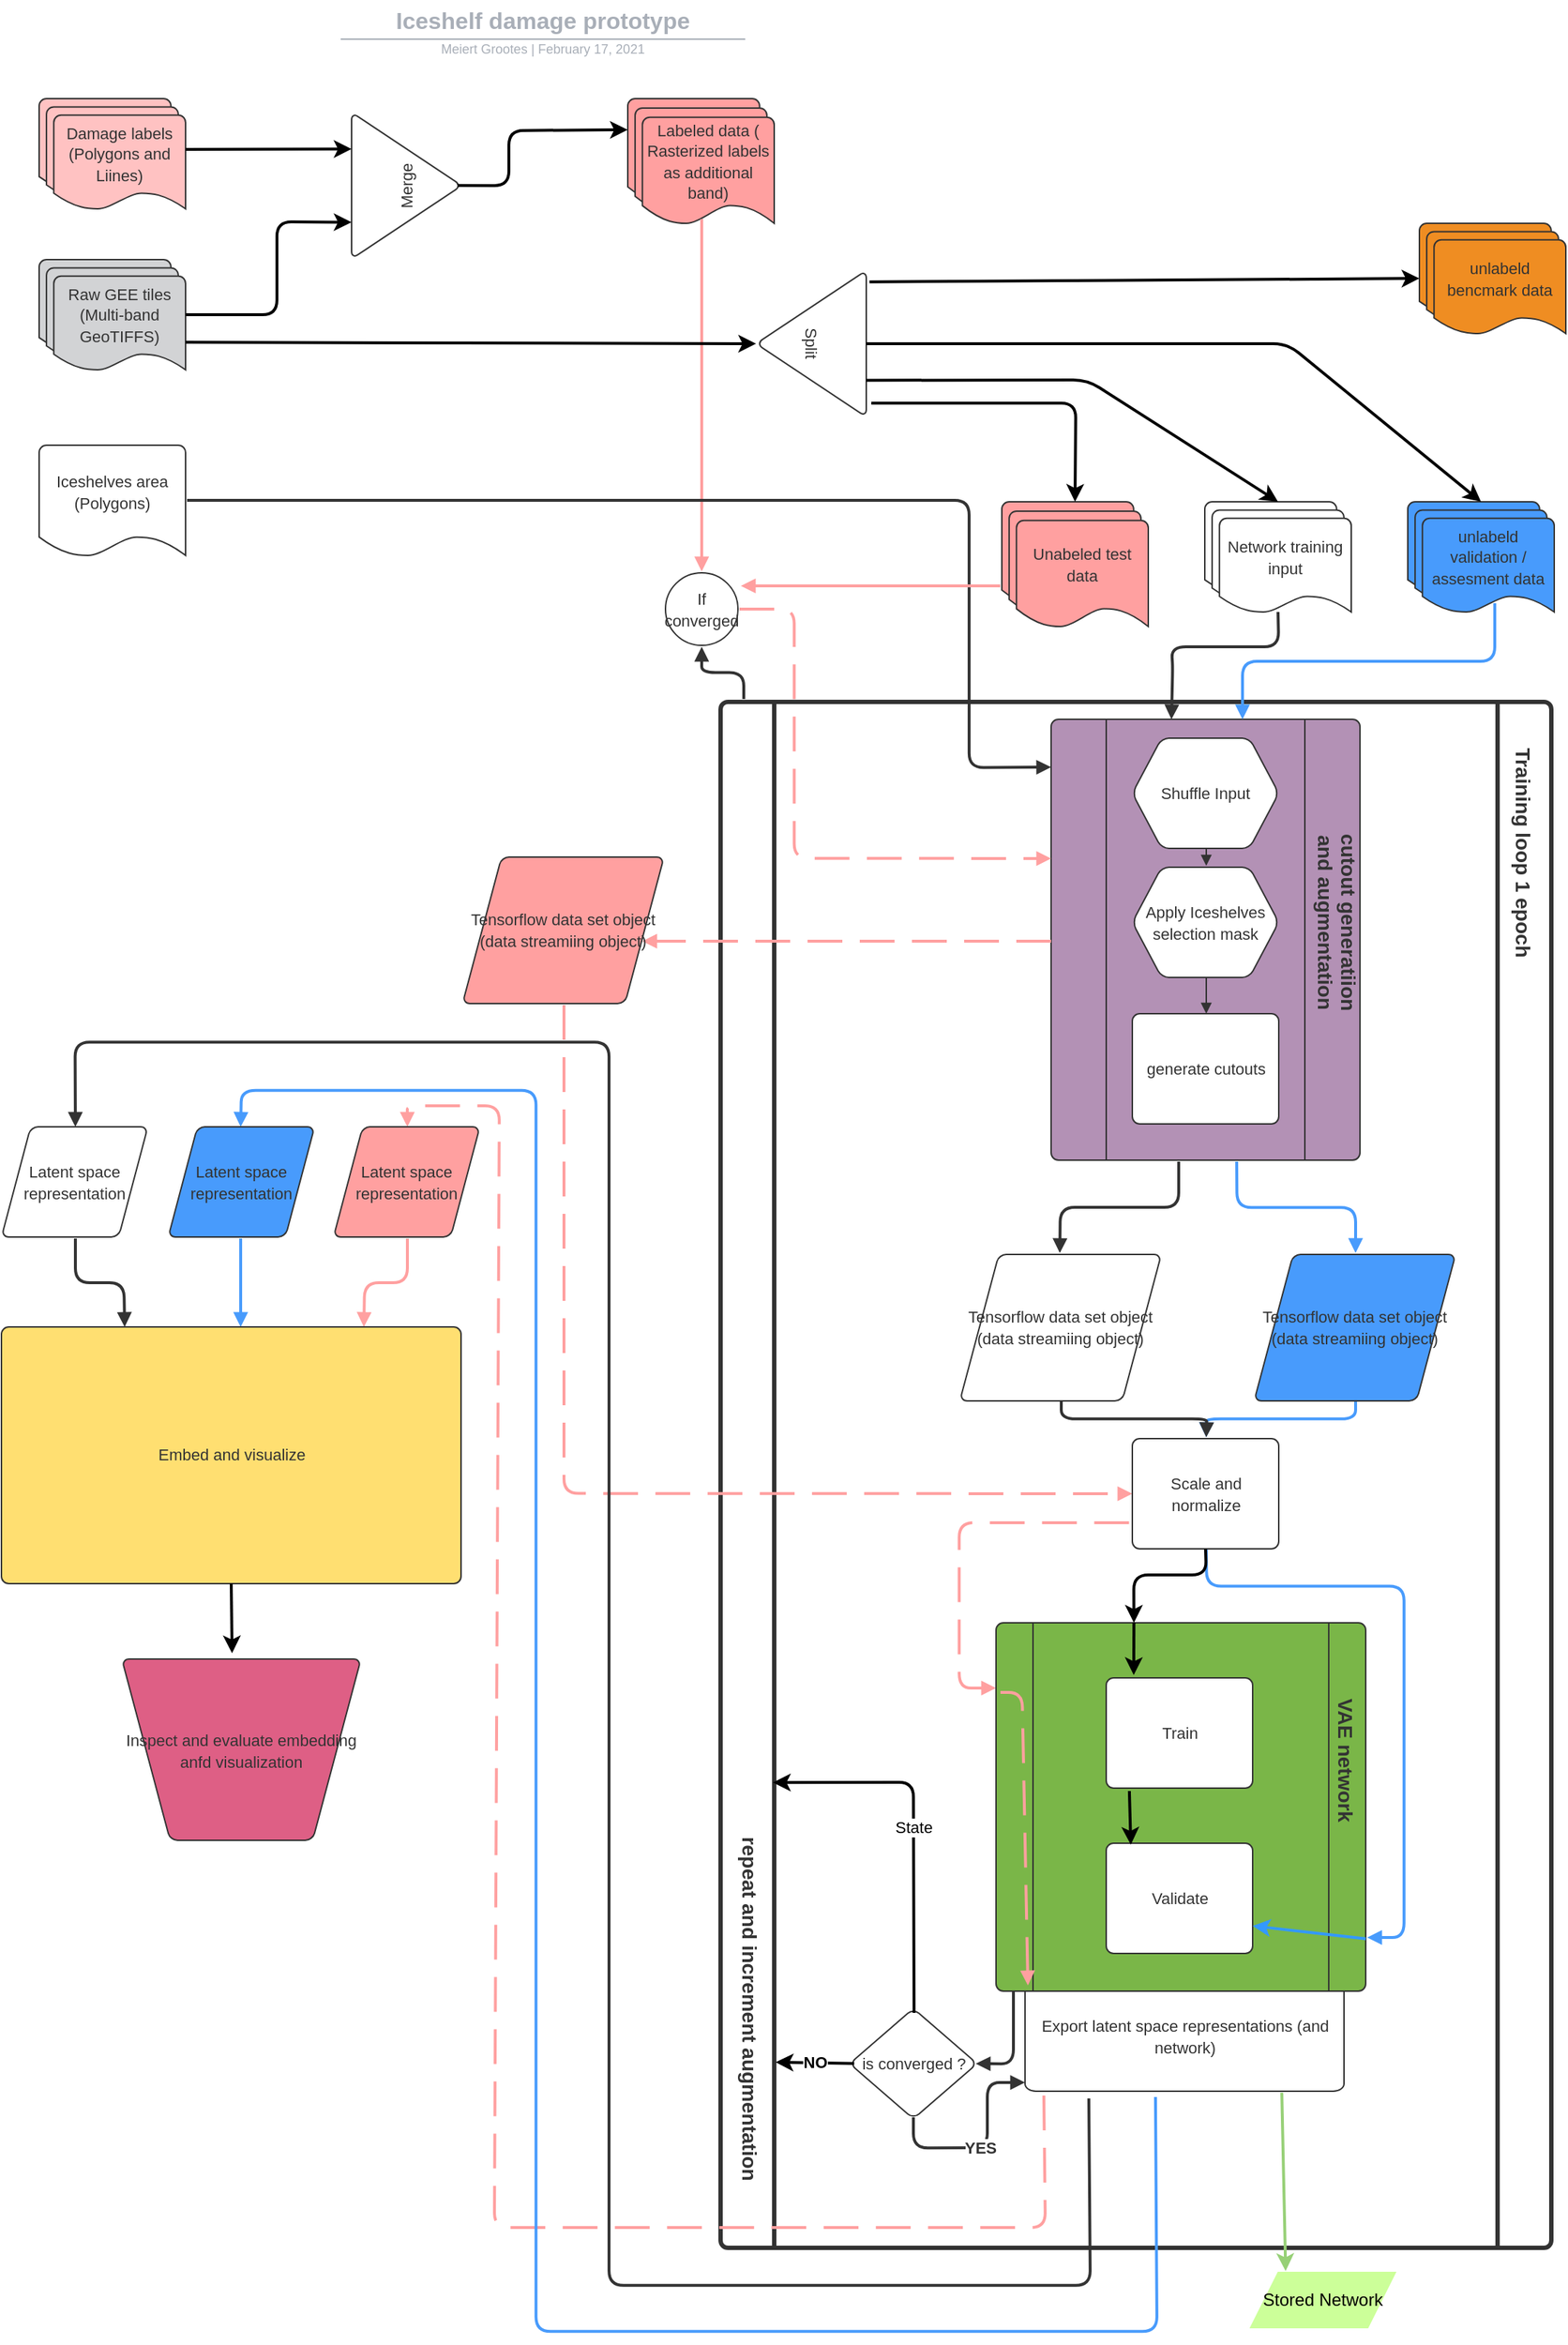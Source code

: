 <mxfile version="14.4.3" type="device"><diagram id="zssq08eN33BgaBNwDp2u" name="Algorithm flowchart example"><mxGraphModel dx="680" dy="2201" grid="1" gridSize="10" guides="1" tooltips="1" connect="1" arrows="1" fold="1" page="1" pageScale="1" pageWidth="1169" pageHeight="1654" math="0" shadow="0"><root><mxCell id="0"/><mxCell id="1" parent="0"/><mxCell id="mbPMFBakOdrDIRWBEL7J-1" style="vsdxID=1;fillColor=none;gradientColor=none;strokeColor=none;strokeWidth=3;spacingTop=-3;spacingBottom=-3;spacingLeft=-3;spacingRight=-3;labelBackgroundColor=none;rounded=1;html=1;whiteSpace=wrap;" parent="1" vertex="1"><mxGeometry x="546" y="508" width="573" height="1066" as="geometry"/></mxCell><mxCell id="mbPMFBakOdrDIRWBEL7J-2" style="vsdxID=2;fillColor=#ffffff;gradientColor=none;shape=stencil(fZNNksIgEIVPwzYF3TrK0vLnAp4gZdBQExMLoxPn9IPpkACDYQXd78HXQDPc3sv8phjwe2uab/Wji7ZkuGMAui6V0a2dMdwz3J4boy6medQFrW+5VQLvI6ogj3irgefmdNS/imI8Q7FaUoKc1+b5PrEb8pR6OfVi3QcOpD09DIlFqHbLDLj0BrqTOhj3GxwQbNChy6/lIEBf0B/PN5ag0rVHK2UmICSew7XyLxEhh4CC8wjwY0kYOzB1ZwnoyTFSLWEOezJMdaxkCO6XFtfiUP3biug/sXoPkjAkPsT4wDF7F774C/6XgqECk9eTgpz9s3bSNwe1ja4q6i0/HzeTDVEj4v4P);strokeColor=#333333;strokeWidth=3;spacingTop=-3;spacingBottom=-3;spacingLeft=-3;spacingRight=-3;labelBackgroundColor=none;rounded=1;html=1;whiteSpace=wrap;" parent="mbPMFBakOdrDIRWBEL7J-1" vertex="1"><mxGeometry width="573" height="1066" as="geometry"/></mxCell><mxCell id="mbPMFBakOdrDIRWBEL7J-3" style="vsdxID=3;fillColor=#ffffff;gradientColor=none;shape=stencil(lZFNDsIgEIVPM1sCjK1xXesFegIiKESFhuLv6aWMC1sTo7t5877HTAbAZrCqNyD5kGI4mKvTyQKuQUrnrYku5QqwBWx2IZp9DGevSfcqk5KXjtGUESMtuYrbzj0M9ThDsazIoOQpXMaJN/JrtqjJvb8CRW2IPTr/jRV8Qv/z8pRdIavw1zU+4dkeuSjnKYIu++7NT5lb9A3YPgE=);strokeColor=#333333;strokeWidth=3;spacingTop=-3;spacingBottom=-3;spacingLeft=-3;spacingRight=-3;labelBackgroundColor=none;rounded=1;html=1;whiteSpace=wrap;" parent="mbPMFBakOdrDIRWBEL7J-1" vertex="1"><mxGeometry width="573" height="1066" as="geometry"/></mxCell><mxCell id="mbPMFBakOdrDIRWBEL7J-146" style="vsdxID=102;fillColor=none;gradientColor=none;strokeColor=none;spacingTop=-3;spacingBottom=-3;spacingLeft=-3;spacingRight=-3;labelBackgroundColor=none;rounded=1;html=1;whiteSpace=wrap;" parent="mbPMFBakOdrDIRWBEL7J-1" vertex="1"><mxGeometry x="210" y="882" width="220" height="76" as="geometry"/></mxCell><mxCell id="mbPMFBakOdrDIRWBEL7J-147" style="vsdxID=103;fillColor=#ffffff;gradientColor=none;shape=stencil(fZNRDoIwDIZPs1cy1ij6aBQv4AkITFlEIAMVPL2DjrGRwdva/n/6rVsJnJs8qTlhtGll9eRfkbU5gQthTJQ5l6JVJwIxgfO9kvwhq3eZYVwnSsnomOEZesJBzWgi05v4cczRAMJohwV0vqrP0LHTdSz1GO2DfTQmrqhN3xLFoavWIWDYMd0/0I165sg70PIAtKMHWzA2oyfVrxClxXY0OBMf3YI7Hkx/F9fwUerygcs318E3Dg/h7NAI5oorjLNhgo5cRusSS+oJ0x7LgnyN05q8x+DBXE5yhnCfdoI01wC3DN65eAi3/6E6jB8eV0EUBe6LXV8uiErhckH8Bw==);strokeColor=#333333;spacingTop=-3;spacingBottom=-3;spacingLeft=-3;spacingRight=-3;labelBackgroundColor=none;rounded=1;html=1;whiteSpace=wrap;" parent="mbPMFBakOdrDIRWBEL7J-146" vertex="1"><mxGeometry width="220" height="76" as="geometry"/></mxCell><mxCell id="mbPMFBakOdrDIRWBEL7J-148" value="&lt;p style=&quot;align:center;margin-left:0;margin-right:0;margin-top:0px;margin-bottom:0px;text-indent:0;valign:middle;direction:ltr;&quot;&gt;&lt;font style=&quot;font-size:11px;font-family:Arial;color:#333333;direction:ltr;letter-spacing:0px;line-height:100%;opacity:1&quot;&gt; Export latent space representations (and network)&lt;/font&gt;&lt;/p&gt;" style="text;vsdxID=102;fillColor=none;gradientColor=none;strokeColor=none;spacingTop=-3;spacingBottom=-3;spacingLeft=-3;spacingRight=-3;labelBackgroundColor=none;rounded=1;html=1;whiteSpace=wrap;verticalAlign=middle;align=center;;html=1;" parent="mbPMFBakOdrDIRWBEL7J-146" vertex="1"><mxGeometry x="11.029" y="7.42" width="198.521" height="60.96" as="geometry"/></mxCell><mxCell id="mbPMFBakOdrDIRWBEL7J-4" style="vsdxID=4;fillColor=none;gradientColor=none;strokeColor=none;spacingTop=-3;spacingBottom=-3;spacingLeft=-3;spacingRight=-3;labelBackgroundColor=none;rounded=1;html=1;whiteSpace=wrap;" parent="1" vertex="1"><mxGeometry x="774" y="520" width="213" height="304" as="geometry"/></mxCell><mxCell id="mbPMFBakOdrDIRWBEL7J-5" style="vsdxID=5;fillColor=#b391b5;gradientColor=none;shape=stencil(fZPhUsMgDMefhq9cINqOj96cL+AT9Fa0nLXdsU6rTy9riiMcaz9B8k/4JWkE7s9dc7JCw3ny44f9du3UCXwWWruhs95N4STwIHD/Nnr77sfL0NL91ASlhsViW4pRV7WGxh9f3a8lG0hU9SM5KPJz/Lq+OK9+cv2sGWRVL4YX0h4vnsSKq+NVxtSzjgmgMum3WyM0SzAjXbXEKMBUsDwPT4Ggd0NCa2pZISOGLVyzk+YhQ854ASSojPFWFRZUWGpVgZUF/fMgbgGzmFiEkTrrclrXrRDOnLYKueYecTKNQkCB9t6wVc7Epx+Z08qQK7DYsALz9v8bDsui0Aq5vqc9S/35YgUTLSUe/gA=);strokeColor=#333333;spacingTop=-3;spacingBottom=-3;spacingLeft=-3;spacingRight=-3;labelBackgroundColor=none;rounded=1;html=1;whiteSpace=wrap;" parent="mbPMFBakOdrDIRWBEL7J-4" vertex="1"><mxGeometry width="213" height="304" as="geometry"/></mxCell><mxCell id="mbPMFBakOdrDIRWBEL7J-6" style="vsdxID=6;fillColor=#b391b5;gradientColor=none;shape=stencil(lZFLDsIwDERP422Uj6Ddl3IBThARQyKgqdKU3+lJ4yxokRDs7PGb2JqAagarewTJhxj8CW/ORAtqA1K6zmJwMVWgWlDNwQc8Bj92hvpeJ1LyrKAhj5hoyXXY79wTSeNMiWpFA3Je/HXaeC+eitVl/CiO3G0JPrvuKyz4DP/r7TlcSybWvx7yCS8OSUVOKDcU7vtsmWaS6CdU+wI=);strokeColor=#333333;spacingTop=-3;spacingBottom=-3;spacingLeft=-3;spacingRight=-3;labelBackgroundColor=none;rounded=1;html=1;whiteSpace=wrap;" parent="mbPMFBakOdrDIRWBEL7J-4" vertex="1"><mxGeometry width="213" height="304" as="geometry"/></mxCell><mxCell id="mbPMFBakOdrDIRWBEL7J-27" style="vsdxID=22;fillColor=none;gradientColor=none;strokeWidth=102;spacingTop=-3;spacingBottom=-3;spacingLeft=-3;spacingRight=-3;labelBackgroundColor=none;rounded=0;strokeColor=none;html=1;whiteSpace=wrap;" parent="1" vertex="1"><mxGeometry x="152" y="25" width="542" height="38" as="geometry"/></mxCell><mxCell id="mbPMFBakOdrDIRWBEL7J-28" style="vsdxID=23;fillColor=none;gradientColor=none;fillOpacity=0;strokeOpacity=0;spacingTop=-3;spacingBottom=-3;spacingLeft=-3;spacingRight=-3;labelBackgroundColor=none;rounded=1;strokeColor=none;html=1;whiteSpace=wrap;" parent="mbPMFBakOdrDIRWBEL7J-27" vertex="1"><mxGeometry width="541" height="26" as="geometry"/></mxCell><mxCell id="mbPMFBakOdrDIRWBEL7J-29" style="vsdxID=24;fillColor=#ffffff;gradientColor=none;fillOpacity=0;strokeOpacity=0;shape=stencil(hZNdcsIgEIBPwyuzsFHDY8fqBTxBxqBhmiYORpv29MUspNBQ+wbLt+zHzzLcXpvqopmE62D7N/1h6qFh+MqkNF2jrRnciOGO4fbUW322/a2raX6pHClhiuiacsSDllDZ48F8aYoBR7FZ0QJlvvf3R8XRr9PSp99B8aKYInuCjzdLtEhxPy152HuUoV4hPSOTlBEDoAoPYAxMBeHF1WxNFwkqxWGdSMIzQYevylQSUkNHKJUqRsfAJYTZu8mrzkl+Y+Dr8h/dOSWEBMfNQnk+lA8JAC7kQnq+Klxgf1lHD5LPyfyCn0cWGZ304YNxfC5MCczeVs71+W91g6kvqGNM21Jbxeu/+8iFqAdx9w0=);spacingTop=-3;spacingBottom=-3;spacingLeft=-3;spacingRight=-3;labelBackgroundColor=none;rounded=1;html=1;whiteSpace=wrap;" parent="mbPMFBakOdrDIRWBEL7J-28" vertex="1"><mxGeometry width="541" height="26" as="geometry"/></mxCell><mxCell id="mbPMFBakOdrDIRWBEL7J-30" value="&lt;p style=&quot;align:center;margin-left:6;margin-right:6;margin-top:2px;margin-bottom:0px;text-indent:0;valign:middle;direction:ltr;&quot;&gt;&lt;font style=&quot;font-size:16px;font-family:Arial;color:#a9afb8;direction:ltr;letter-spacing:0px;line-height:100%;opacity:1&quot;&gt;&lt;b&gt;Iceshelf damage prototype &lt;/b&gt;&lt;/font&gt;&lt;/p&gt;" style="text;vsdxID=23;fillColor=none;gradientColor=none;fillOpacity=0;strokeOpacity=0;spacingTop=-3;spacingBottom=-3;spacingLeft=-3;spacingRight=-3;labelBackgroundColor=none;rounded=1;strokeColor=none;html=1;whiteSpace=wrap;verticalAlign=middle;align=center;;html=1;" parent="mbPMFBakOdrDIRWBEL7J-28" vertex="1"><mxGeometry x="2.54" y="2.41" width="536.58" height="21.59" as="geometry"/></mxCell><mxCell id="mbPMFBakOdrDIRWBEL7J-31" style="vsdxID=25;fillColor=none;gradientColor=none;shape=stencil(hY9LDsIwDERP423lJkJq16VcgBNExJAISKo05Xd60symYsPOM/Mse0gPszOTkOI5p3iVp7fZkd6TUj44ST6XifRIejjHJJcUl2ChJ1NIxdURi512pRWbdDr6j8DbNdzBxt49PtZ7L6SM6A3Vd00P+AD45sMGbvkPXob6VhVotM1+KxQL9fX4BQ==);strokeColor=#a9afb8;spacingTop=-3;spacingBottom=-3;spacingLeft=-3;spacingRight=-3;labelBackgroundColor=none;rounded=1;html=1;whiteSpace=wrap;" parent="mbPMFBakOdrDIRWBEL7J-27" vertex="1"><mxGeometry x="132" y="25" width="279" height="1" as="geometry"/></mxCell><mxCell id="mbPMFBakOdrDIRWBEL7J-32" style="vsdxID=26;fillColor=none;gradientColor=none;fillOpacity=0;strokeOpacity=0;spacingTop=-3;spacingBottom=-3;spacingLeft=-3;spacingRight=-3;labelBackgroundColor=none;rounded=1;strokeColor=none;html=1;whiteSpace=wrap;" parent="mbPMFBakOdrDIRWBEL7J-27" vertex="1"><mxGeometry y="26" width="542" height="11" as="geometry"/></mxCell><mxCell id="mbPMFBakOdrDIRWBEL7J-33" style="vsdxID=27;fillColor=#ffffff;gradientColor=none;fillOpacity=0;strokeOpacity=0;shape=stencil(fZNRcoMgEIZPwyuzsNrEx0ySXqAncCKtTIxmiGlNT1/iyshaok+w+//uB8sK3N/q8mqEhlvvurP5sVVfCzwIrW1bG2d7vxJ4FLj/7Jz5ct29rWh/Lb1SwxgxFXnUU62hdKcP+2soBhLVJqcEOS/d97PiMOUp9aBdpmWWjZF3Ep/ujtSKy6etKiQU8UdmGHSonunJodkPBgyCYHlgLBjLw84TNLaNcAtf8I0hwxqul+dbjgycUAFwwJdHwqUBk3eWgJ4ttM83EteoZ/0U2Cqpcs4dn2wOhU4H2Pi6cKl6hRv1JGlJvIq5zeo/C+98oI3PhFyBqWtKga6/Xb8Yp4TmxzYNDVmcX06VD9FE4vEP);spacingTop=-3;spacingBottom=-3;spacingLeft=-3;spacingRight=-3;labelBackgroundColor=none;rounded=1;html=1;whiteSpace=wrap;" parent="mbPMFBakOdrDIRWBEL7J-32" vertex="1"><mxGeometry width="542" height="11" as="geometry"/></mxCell><mxCell id="mbPMFBakOdrDIRWBEL7J-34" value="&lt;p style=&quot;align:center;margin-left:6;margin-right:6;margin-top:2px;margin-bottom:0px;text-indent:0;valign:middle;direction:ltr;&quot;&gt;&lt;font style=&quot;font-size:9px;font-family:Arial;color:#a9afb8;direction:ltr;letter-spacing:0px;line-height:100%;opacity:1&quot;&gt;Meiert Grootes  |  February 17, 2021&lt;/font&gt;&lt;/p&gt;" style="text;vsdxID=26;fillColor=none;gradientColor=none;fillOpacity=0;strokeOpacity=0;spacingTop=-3;spacingBottom=-3;spacingLeft=-3;spacingRight=-3;labelBackgroundColor=none;rounded=1;strokeColor=none;html=1;whiteSpace=wrap;verticalAlign=middle;align=center;;html=1;" parent="mbPMFBakOdrDIRWBEL7J-32" vertex="1"><mxGeometry x="2.54" y="1.57" width="537.21" height="6.99" as="geometry"/></mxCell><mxCell id="mbPMFBakOdrDIRWBEL7J-35" style="vsdxID=28;fillColor=none;gradientColor=none;strokeColor=none;spacingTop=-3;spacingBottom=-3;spacingLeft=-3;spacingRight=-3;labelBackgroundColor=none;rounded=1;html=1;whiteSpace=wrap;" parent="1" vertex="1"><mxGeometry x="76" y="203" width="101" height="76" as="geometry"/></mxCell><mxCell id="mbPMFBakOdrDIRWBEL7J-36" style="vsdxID=29;fillColor=#d2d3d5;gradientColor=none;shape=stencil(hZNNcoMwDIVP461HWPwuO2lygZ6ACW7xlELGIS309HUQDhZDKCtLevb7LCOBh2tdXrRQcO1t96l/TNXXAl+FUqattTW9Wwk8Cjy8d1Z/2O7WVhRfSqdUMGV0RXuiu1pBac9v5ldTDiRGWUIF2vnVfd8dh7lOpZGiVKbZlDiR9nyzJI64eg6RwkFRqKSanUbF9ANS6KsYVicreHFujWkDsjxhaLDHlWfSX3LkqJ6tAE6GnOxRxq1GbNAVvHEz7BO8NVsGMl/1Lk1kihwxVPkGFrKIOemiWlDX/gks254jYMH9/QN4c1z1KLzzpq2KJebc9nHm7BHFjgyCL9pngP8vz99p//92i2mQaMRM09AchvX14LkUDS0e/wA=);strokeColor=#333333;spacingTop=-3;spacingBottom=-3;spacingLeft=-3;spacingRight=-3;labelBackgroundColor=none;rounded=1;html=1;whiteSpace=wrap;" parent="mbPMFBakOdrDIRWBEL7J-35" vertex="1"><mxGeometry width="101" height="76" as="geometry"/></mxCell><mxCell id="mbPMFBakOdrDIRWBEL7J-37" style="vsdxID=30;fillColor=#d2d3d5;gradientColor=none;shape=stencil(hVTbcoMgEP0aXhlg8cJjJ01/oF/gRFqZWs0Q06b9+hIXFYhWnoBzlj1n15XA4dJUZ00Euwy2/9Dfph4aAs9ECNM12prB7QgcCRzeeqvfbX/tajyfK8cUbLzRNcbwO1uwyp5eza/GO0aBFxkCGPnZf90z3hD30I9/QVKejzcvSD5dLbJ5TPdHzqgsVbA8fhOIF1TIEFY+fIbXo2F63dNhpqtFHHty+lrTBWYUi9zE/EczStAiMbSlyAuezpOBTf+Q8GG1vmsW4oY4if97KFlioKQASRMYzYEtiydNCCK8zFxSJZPaz6xF+cPHkS1h23KkjPMvFuf8kJQtqcJqcqEolHHy8OWpYYoqCBtW7orJ9gsRt3BnpNxmHF4ca9O2OPshng67u8IfBRz/AA==);strokeColor=#333333;spacingTop=-3;spacingBottom=-3;spacingLeft=-3;spacingRight=-3;labelBackgroundColor=none;rounded=1;html=1;whiteSpace=wrap;" parent="mbPMFBakOdrDIRWBEL7J-35" vertex="1"><mxGeometry width="101" height="76" as="geometry"/></mxCell><mxCell id="mbPMFBakOdrDIRWBEL7J-38" style="vsdxID=31;fillColor=#d2d3d5;gradientColor=none;shape=stencil(hZPbcoMgEIafhlsGWQ9w2UnTF+gTOJFWplYzxLTapy9x8cDWNF7xL/+yH4vL4HCpy7NhUlx6132Yb1v1NYNnJqVta+Ns71cMjgwOb50z7667thXqc+mdUkwRU2FOcnNLUbrTq/0xGBMckiLDDcz87L5uFYeQI3BvRCkTnhdT5AXdp6tDe0L8s1aoBxm05DKUG+dQ0APEeoz1VFA8+ZqNbTeEOosIt+6/eLrg820XwowQCkH4FOFbDLDblB3GNSXWdygVQVQZVxBTFhnPIebcugJZrrlOY9jVtcLS+rnwaWLzPeZJNWnafOMZJSVNi1qwSwEpB0Xeajk1lJHpesF7lRPxuAP0uf7/6f1imi+cPNs0OJ7bfTqPPoSzDMdf);strokeColor=#333333;spacingTop=-3;spacingBottom=-3;spacingLeft=-3;spacingRight=-3;labelBackgroundColor=none;rounded=1;html=1;whiteSpace=wrap;" parent="mbPMFBakOdrDIRWBEL7J-35" vertex="1"><mxGeometry width="101" height="76" as="geometry"/></mxCell><mxCell id="mbPMFBakOdrDIRWBEL7J-39" value="&lt;p style=&quot;align:center;margin-left:0;margin-right:0;margin-top:0px;margin-bottom:0px;text-indent:0;valign:middle;direction:ltr;&quot;&gt;&lt;font style=&quot;font-size:11px;font-family:Arial;color:#333333;direction:ltr;letter-spacing:0px;line-height:100%;opacity:1&quot;&gt;Raw GEE tiles (Multi-band GeoTIFFS)&lt;/font&gt;&lt;/p&gt;" style="text;vsdxID=28;fillColor=none;gradientColor=none;strokeColor=none;spacingTop=-3;spacingBottom=-3;spacingLeft=-3;spacingRight=-3;labelBackgroundColor=none;rounded=1;html=1;whiteSpace=wrap;verticalAlign=middle;align=center;;html=1;" parent="mbPMFBakOdrDIRWBEL7J-35" vertex="1"><mxGeometry x="13.33" y="14.4" width="85.09" height="47.63" as="geometry"/></mxCell><mxCell id="mbPMFBakOdrDIRWBEL7J-40" style="vsdxID=32;fillColor=none;gradientColor=none;strokeColor=none;spacingTop=-3;spacingBottom=-3;spacingLeft=-3;spacingRight=-3;labelBackgroundColor=none;rounded=1;html=1;whiteSpace=wrap;" parent="1" vertex="1"><mxGeometry x="76" y="92" width="101" height="76" as="geometry"/></mxCell><mxCell id="mbPMFBakOdrDIRWBEL7J-41" style="vsdxID=33;fillColor=#ffc2c2;gradientColor=none;shape=stencil(hZNNcoMwDIVP461HWPwuO2lygZ6ACW7xlELGIS309HUQDhZDKCtLevb7LCOBh2tdXrRQcO1t96l/TNXXAl+FUqattTW9Wwk8Cjy8d1Z/2O7WVhRfSqdUMGV0RXuiu1pBac9v5ldTDiRGWUIF2vnVfd8dh7lOpZGiVKbZlDiR9nyzJI64eg6RwkFRqKSanUbF9ANS6KsYVicreHFujWkDsjxhaLDHlWfSX3LkqJ6tAE6GnOxRxq1GbNAVvHEz7BO8NVsGMl/1Lk1kihwxVPkGFrKIOemiWlDX/gks254jYMH9/QN4c1z1KLzzpq2KJebc9nHm7BHFjgyCL9pngP8vz99p//92i2mQaMRM09AchvX14LkUDS0e/wA=);strokeColor=#333333;spacingTop=-3;spacingBottom=-3;spacingLeft=-3;spacingRight=-3;labelBackgroundColor=none;rounded=1;html=1;whiteSpace=wrap;" parent="mbPMFBakOdrDIRWBEL7J-40" vertex="1"><mxGeometry width="101" height="76" as="geometry"/></mxCell><mxCell id="mbPMFBakOdrDIRWBEL7J-42" style="vsdxID=34;fillColor=#ffc2c2;gradientColor=none;shape=stencil(hVTbcoMgEP0aXhlg8cJjJ01/oF/gRFqZWs0Q06b9+hIXFYhWnoBzlj1n15XA4dJUZ00Euwy2/9Dfph4aAs9ECNM12prB7QgcCRzeeqvfbX/tajyfK8cUbLzRNcbwO1uwyp5eza/GO0aBFxkCGPnZf90z3hD30I9/QVKejzcvSD5dLbJ5TPdHzqgsVbA8fhOIF1TIEFY+fIbXo2F63dNhpqtFHHty+lrTBWYUi9zE/EczStAiMbSlyAuezpOBTf+Q8GG1vmsW4oY4if97KFlioKQASRMYzYEtiydNCCK8zFxSJZPaz6xF+cPHkS1h23KkjPMvFuf8kJQtqcJqcqEolHHy8OWpYYoqCBtW7orJ9gsRt3BnpNxmHF4ca9O2OPshng67u8IfBRz/AA==);strokeColor=#333333;spacingTop=-3;spacingBottom=-3;spacingLeft=-3;spacingRight=-3;labelBackgroundColor=none;rounded=1;html=1;whiteSpace=wrap;" parent="mbPMFBakOdrDIRWBEL7J-40" vertex="1"><mxGeometry width="101" height="76" as="geometry"/></mxCell><mxCell id="mbPMFBakOdrDIRWBEL7J-43" style="vsdxID=35;fillColor=#ffc2c2;gradientColor=none;shape=stencil(hZPbcoMgEIafhlsGWQ9w2UnTF+gTOJFWplYzxLTapy9x8cDWNF7xL/+yH4vL4HCpy7NhUlx6132Yb1v1NYNnJqVta+Ns71cMjgwOb50z7667thXqc+mdUkwRU2FOcnNLUbrTq/0xGBMckiLDDcz87L5uFYeQI3BvRCkTnhdT5AXdp6tDe0L8s1aoBxm05DKUG+dQ0APEeoz1VFA8+ZqNbTeEOosIt+6/eLrg820XwowQCkH4FOFbDLDblB3GNSXWdygVQVQZVxBTFhnPIebcugJZrrlOY9jVtcLS+rnwaWLzPeZJNWnafOMZJSVNi1qwSwEpB0Xeajk1lJHpesF7lRPxuAP0uf7/6f1imi+cPNs0OJ7bfTqPPoSzDMdf);strokeColor=#333333;spacingTop=-3;spacingBottom=-3;spacingLeft=-3;spacingRight=-3;labelBackgroundColor=none;rounded=1;html=1;whiteSpace=wrap;" parent="mbPMFBakOdrDIRWBEL7J-40" vertex="1"><mxGeometry width="101" height="76" as="geometry"/></mxCell><mxCell id="mbPMFBakOdrDIRWBEL7J-44" value="&lt;p style=&quot;align:center;margin-left:0;margin-right:0;margin-top:0px;margin-bottom:0px;text-indent:0;valign:middle;direction:ltr;&quot;&gt;&lt;font style=&quot;font-size:11px;font-family:Arial;color:#333333;direction:ltr;letter-spacing:0px;line-height:100%;opacity:1&quot;&gt;Damage labels (Polygons and Liines)&lt;/font&gt;&lt;/p&gt;" style="text;vsdxID=32;fillColor=none;gradientColor=none;strokeColor=none;spacingTop=-3;spacingBottom=-3;spacingLeft=-3;spacingRight=-3;labelBackgroundColor=none;rounded=1;html=1;whiteSpace=wrap;verticalAlign=middle;align=center;;html=1;" parent="mbPMFBakOdrDIRWBEL7J-40" vertex="1"><mxGeometry x="13.33" y="14.4" width="85.09" height="47.63" as="geometry"/></mxCell><mxCell id="mbPMFBakOdrDIRWBEL7J-45" style="vsdxID=36;fillColor=none;gradientColor=none;strokeColor=none;spacingTop=-3;spacingBottom=-3;spacingLeft=-3;spacingRight=-3;labelBackgroundColor=none;rounded=1;html=1;whiteSpace=wrap;" parent="1" vertex="1"><mxGeometry x="76" y="331" width="101" height="76" as="geometry"/></mxCell><mxCell id="mbPMFBakOdrDIRWBEL7J-46" style="vsdxID=37;fillColor=#ffffff;gradientColor=none;shape=stencil(hZNRboMwDIZPw2uU2KOBx6lrL7AToJKNaAyqlG6w0y9gMmLECk/57d/4iyMneLxVxdUkIG+daz/Mty27KsGXBMA2lXG286cETwke31pn3l17b0rS18I7QU4RU1KNGt0gC3d5tT+GYlKg0iklqPKz/Ro79nOeUgOpgzjoKXAm7+XuyKy4e5ZIsgeSIGDuNADz90gyZDHOTq3ks+9W2yYiy1OGJh9x5VqESw4cNbApKTkacrQlj1uj2OBbKrj+BzFD/xIccQytRqhBZBkHjV2BzcMhx11cC+8aIfVlIKMv3eV58iGZR9/qgf+GENAwuiZuDGYTDLRQyFmWH4dOHl7FJHqHRO4PiD/o41Xwh2nnaBttXdPKxvn1jvoQ7TeefgE=);strokeColor=#333333;spacingTop=-3;spacingBottom=-3;spacingLeft=-3;spacingRight=-3;labelBackgroundColor=none;rounded=1;html=1;whiteSpace=wrap;" parent="mbPMFBakOdrDIRWBEL7J-45" vertex="1"><mxGeometry width="101" height="76" as="geometry"/></mxCell><mxCell id="mbPMFBakOdrDIRWBEL7J-47" value="&lt;p style=&quot;align:center;margin-left:0;margin-right:0;margin-top:0px;margin-bottom:0px;text-indent:0;valign:middle;direction:ltr;&quot;&gt;&lt;font style=&quot;font-size:11px;font-family:Arial;color:#333333;direction:ltr;letter-spacing:0px;line-height:100%;opacity:1&quot;&gt;Iceshelves area (Polygons)&lt;/font&gt;&lt;/p&gt;" style="text;vsdxID=36;fillColor=none;gradientColor=none;strokeColor=none;spacingTop=-3;spacingBottom=-3;spacingLeft=-3;spacingRight=-3;labelBackgroundColor=none;rounded=1;html=1;whiteSpace=wrap;verticalAlign=middle;align=center;;html=1;" parent="mbPMFBakOdrDIRWBEL7J-45" vertex="1"><mxGeometry x="3.17" y="2.98" width="95.25" height="57.15" as="geometry"/></mxCell><mxCell id="mbPMFBakOdrDIRWBEL7J-48" style="vsdxID=38;rotation=270;fillColor=none;gradientColor=none;strokeColor=none;spacingTop=-3;spacingBottom=-3;spacingLeft=-3;spacingRight=-3;labelBackgroundColor=none;rounded=1;html=1;whiteSpace=wrap;" parent="1" vertex="1"><mxGeometry x="279" y="114" width="101" height="76" as="geometry"/></mxCell><mxCell id="mbPMFBakOdrDIRWBEL7J-49" style="vsdxID=39;rotation=270;fillColor=#ffffff;gradientColor=none;shape=stencil(hZLdbsMgDIWfhltkbFDH5dSfF+gTRA1b0NKkomnX7elHY9KSpMq4Ap9j/NmyoPW5Kk5OIJy70H65b192laCNQPRN5YLv4k3QVtD6ow3uM7SXpuT3qYhOhD7iSs5RdzdCEQ57/+s4BpLUyrDAmcf2eq94Yx3loP5wwEhj+8CO7YdLYL9KRSQOCWr4QlvIDqfDDQf5kZAikAyUKiaVcrWvDu8RoPZNxmvHtLCEalfP5tS4dCKxb08HLndDjz+nwOOJvWA2syFbLbVaQjdxzNpmZ9xGpNCTMet5K7krseo5/oTlBf+/OxIv/T7ypvq65nXO9en+xhDvPm3/AA==);strokeColor=#333333;spacingTop=-3;spacingBottom=-3;spacingLeft=-3;spacingRight=-3;labelBackgroundColor=none;rounded=1;html=1;whiteSpace=wrap;" parent="mbPMFBakOdrDIRWBEL7J-48" vertex="1"><mxGeometry width="101" height="76" as="geometry"/></mxCell><mxCell id="mbPMFBakOdrDIRWBEL7J-50" value="&lt;p style=&quot;align:center;margin-left:0;margin-right:0;margin-top:0px;margin-bottom:0px;text-indent:0;valign:middle;direction:ltr;&quot;&gt;&lt;font style=&quot;font-size:11px;font-family:Arial;color:#333333;direction:ltr;letter-spacing:0px;line-height:100%;opacity:1&quot;&gt;Merge&lt;/font&gt;&lt;/p&gt;" style="text;vsdxID=38;rotation=270;fillColor=none;gradientColor=none;strokeColor=none;spacingTop=-3;spacingBottom=-3;spacingLeft=-3;spacingRight=-3;labelBackgroundColor=none;rounded=1;html=1;whiteSpace=wrap;verticalAlign=middle;align=center;;html=1;" parent="mbPMFBakOdrDIRWBEL7J-48" vertex="1"><mxGeometry x="3" y="3" width="95.25" height="69.85" as="geometry"/></mxCell><mxCell id="mbPMFBakOdrDIRWBEL7J-51" style="vsdxID=40;gradientColor=none;strokeColor=none;spacingTop=-3;spacingBottom=-3;spacingLeft=-3;spacingRight=-3;labelBackgroundColor=none;rounded=1;html=1;whiteSpace=wrap;fillColor=none;" parent="1" vertex="1"><mxGeometry x="482" y="92" width="101" height="86" as="geometry"/></mxCell><mxCell id="mbPMFBakOdrDIRWBEL7J-52" style="vsdxID=41;fillColor=#ffa0a0;gradientColor=none;shape=stencil(hZNRcoMgEIZPwyuzsKLw2EmTC/QETqTVqdUMMa329CWCFRhjeILdH/5vl1mCh2tdXjThcB1M/6l/mmqoCb4Szpuu1qYZ7I7gkeDhvTf6w/S3rnLnS2mVHOaIrtwddldzKM35rfnVLgYUWSFcwt386r/vjqPPu9TkToJKOQdOTnu+GSdmsdofOc0zFSzmjUa+5LmPTDx6YETv57MYZmdveLH2bdMFqFJErLAHKgu6VD3F7AubgpjsYS2Y6HGrVRu4Km6tFBTYHnLKWwCVGDPnguYYY4eqhUxRlcWwq2qlTf0FrNceI6CK/dey/v0x6VRS+aY5zyjK2Dx82ZuxzCJCsNhTGHjeiPjb9gfCbubJczPZtK0b3DCfTqoNuSnH4x8=);strokeColor=#333333;spacingTop=-3;spacingBottom=-3;spacingLeft=-3;spacingRight=-3;labelBackgroundColor=none;rounded=1;html=1;whiteSpace=wrap;" parent="mbPMFBakOdrDIRWBEL7J-51" vertex="1"><mxGeometry width="101" height="86" as="geometry"/></mxCell><mxCell id="mbPMFBakOdrDIRWBEL7J-53" style="vsdxID=42;fillColor=#ffa0a0;gradientColor=none;shape=stencil(hZRRcoMgEIZPwysDrKg8dtL0Aj2BE2llajVDTGt7+hIXFYipPAH7L/vx40rgcGmqsyaCXQbbf+hvUw8NgWcihOkabc3gZgSOBA5vvdXvtr92Na7PlVMKNu3oGnP4TS1YZU+v5lfjHqPAC4kBzPzsv24VR4z70I8/ASiU084Lik9Xi2oey/2SM8olC0aO8VFgvKAiU+Hw6UvYnzfCfJ4XQCyYaNiTA2pNF9ArFuFH8nt4JWiRXGAl8EhKxogPbwiJHjYd3GKOLXdQkv9HXbIEuaQAic2M5hAw8sTmIMNj5hlVWeL1olrJ755frmmPcbIsrr9ecakPiW2JC5vFhZqtXYqHJ88PpqiC8JMrd2HkvhHxE+40jZtM7YmNa9oWuzuMp+3stvBXAMc/);strokeColor=#333333;spacingTop=-3;spacingBottom=-3;spacingLeft=-3;spacingRight=-3;labelBackgroundColor=none;rounded=1;html=1;whiteSpace=wrap;" parent="mbPMFBakOdrDIRWBEL7J-51" vertex="1"><mxGeometry width="101" height="86" as="geometry"/></mxCell><mxCell id="mbPMFBakOdrDIRWBEL7J-54" style="vsdxID=43;fillColor=#ffa0a0;gradientColor=none;shape=stencil(hVRbcsMgDDwNv4yM8IPPTppeoCfwxLRm6sYZ4rRxT19iQYyp3fCFpF1rV4zMcHdu65NmAs6D7T/0t2mGluEzE8IcW23N4G4M9wx3b73V77a/HBuKT7VDCpgyuiFOdkMLqO3h1fxoygHHrMypQMzP/uvW8eo5QLWRQoevyinzQujDxRI8S/AhLnkhVHR8r6vwdcGFT40hJblSEB3lKejrAY8RftYET05WZ46RidB0XCX8NaFKHmZy97ElKogGSFxsGceUgKujXbExU5bxhosqsVDlvBJL1WXOC1zqjlFeWaG4kkuxM2oWm/YvwNHikT3WI1UyxOA4SJHJ0BYjWFWBkmOVvOX9q76NkLPBrc4ZPJ5A+lz/r467TFtK+2u6jpY8rqdb7VL0R8D9Lw==);strokeColor=#333333;spacingTop=-3;spacingBottom=-3;spacingLeft=-3;spacingRight=-3;labelBackgroundColor=none;rounded=1;html=1;whiteSpace=wrap;" parent="mbPMFBakOdrDIRWBEL7J-51" vertex="1"><mxGeometry width="101" height="86" as="geometry"/></mxCell><mxCell id="mbPMFBakOdrDIRWBEL7J-55" value="&lt;p style=&quot;align:center;margin-left:0;margin-right:0;margin-top:0px;margin-bottom:0px;text-indent:0;valign:middle;direction:ltr;&quot;&gt;&lt;font style=&quot;font-size:11px;font-family:Arial;color:#333333;direction:ltr;letter-spacing:0px;line-height:100%;opacity:1&quot;&gt;Labeled data ( Rasterized labels as additional  band)&lt;/font&gt;&lt;/p&gt;" style="text;vsdxID=40;fillColor=none;gradientColor=none;strokeColor=none;spacingTop=-3;spacingBottom=-3;spacingLeft=-3;spacingRight=-3;labelBackgroundColor=none;rounded=1;html=1;whiteSpace=wrap;verticalAlign=middle;align=center;;html=1;" parent="mbPMFBakOdrDIRWBEL7J-51" vertex="1"><mxGeometry x="13.33" y="15.71" width="85.09" height="55.25" as="geometry"/></mxCell><mxCell id="mbPMFBakOdrDIRWBEL7J-57" style="vsdxID=44;edgeStyle=none;startArrow=none;endArrow=block;startSize=5;endSize=5;strokeColor=#333333;spacingTop=-3;spacingBottom=-3;spacingLeft=-3;spacingRight=-3;verticalAlign=middle;html=1;labelBackgroundColor=none;rounded=1;" parent="1" edge="1"><mxGeometry relative="1" as="geometry"><mxPoint as="offset"/><Array as="points"><mxPoint x="556" y="91"/></Array><mxPoint x="556" y="91" as="sourcePoint"/><mxPoint x="556" y="91" as="targetPoint"/></mxGeometry></mxCell><mxCell id="mbPMFBakOdrDIRWBEL7J-58" style="vsdxID=46;fillColor=none;gradientColor=none;strokeColor=none;spacingTop=-3;spacingBottom=-3;spacingLeft=-3;spacingRight=-3;labelBackgroundColor=none;rounded=1;html=1;whiteSpace=wrap;arcSize=4;" parent="1" vertex="1"><mxGeometry x="880" y="370" width="101" height="76" as="geometry"/></mxCell><mxCell id="mbPMFBakOdrDIRWBEL7J-59" style="vsdxID=47;fillColor=#ffffff;gradientColor=none;shape=stencil(hZNNcoMwDIVP461HWPwuO2lygZ6ACW7xlELGIS309HUQDhZDKCtLevb7LCOBh2tdXrRQcO1t96l/TNXXAl+FUqattTW9Wwk8Cjy8d1Z/2O7WVhRfSqdUMGV0RXuiu1pBac9v5ldTDiRGWUIF2vnVfd8dh7lOpZGiVKbZlDiR9nyzJI64eg6RwkFRqKSanUbF9ANS6KsYVicreHFujWkDsjxhaLDHlWfSX3LkqJ6tAE6GnOxRxq1GbNAVvHEz7BO8NVsGMl/1Lk1kihwxVPkGFrKIOemiWlDX/gks254jYMH9/QN4c1z1KLzzpq2KJebc9nHm7BHFjgyCL9pngP8vz99p//92i2mQaMRM09AchvX14LkUDS0e/wA=);strokeColor=#333333;spacingTop=-3;spacingBottom=-3;spacingLeft=-3;spacingRight=-3;labelBackgroundColor=none;rounded=1;html=1;whiteSpace=wrap;" parent="mbPMFBakOdrDIRWBEL7J-58" vertex="1"><mxGeometry width="101" height="76" as="geometry"/></mxCell><mxCell id="mbPMFBakOdrDIRWBEL7J-60" style="vsdxID=48;fillColor=#ffffff;gradientColor=none;shape=stencil(hVTbcoMgEP0aXhlg8cJjJ01/oF/gRFqZWs0Q06b9+hIXFYhWnoBzlj1n15XA4dJUZ00Euwy2/9Dfph4aAs9ECNM12prB7QgcCRzeeqvfbX/tajyfK8cUbLzRNcbwO1uwyp5eza/GO0aBFxkCGPnZf90z3hD30I9/QVKejzcvSD5dLbJ5TPdHzqgsVbA8fhOIF1TIEFY+fIbXo2F63dNhpqtFHHty+lrTBWYUi9zE/EczStAiMbSlyAuezpOBTf+Q8GG1vmsW4oY4if97KFlioKQASRMYzYEtiydNCCK8zFxSJZPaz6xF+cPHkS1h23KkjPMvFuf8kJQtqcJqcqEolHHy8OWpYYoqCBtW7orJ9gsRt3BnpNxmHF4ca9O2OPshng67u8IfBRz/AA==);strokeColor=#333333;spacingTop=-3;spacingBottom=-3;spacingLeft=-3;spacingRight=-3;labelBackgroundColor=none;rounded=1;html=1;whiteSpace=wrap;" parent="mbPMFBakOdrDIRWBEL7J-58" vertex="1"><mxGeometry width="101" height="76" as="geometry"/></mxCell><mxCell id="mbPMFBakOdrDIRWBEL7J-61" style="vsdxID=49;fillColor=#ffffff;gradientColor=none;shape=stencil(hZPbcoMgEIafhlsGWQ9w2UnTF+gTOJFWplYzxLTapy9x8cDWNF7xL/+yH4vL4HCpy7NhUlx6132Yb1v1NYNnJqVta+Ns71cMjgwOb50z7667thXqc+mdUkwRU2FOcnNLUbrTq/0xGBMckiLDDcz87L5uFYeQI3BvRCkTnhdT5AXdp6tDe0L8s1aoBxm05DKUG+dQ0APEeoz1VFA8+ZqNbTeEOosIt+6/eLrg820XwowQCkH4FOFbDLDblB3GNSXWdygVQVQZVxBTFhnPIebcugJZrrlOY9jVtcLS+rnwaWLzPeZJNWnafOMZJSVNi1qwSwEpB0Xeajk1lJHpesF7lRPxuAP0uf7/6f1imi+cPNs0OJ7bfTqPPoSzDMdf);strokeColor=#333333;spacingTop=-3;spacingBottom=-3;spacingLeft=-3;spacingRight=-3;labelBackgroundColor=none;rounded=1;html=1;whiteSpace=wrap;" parent="mbPMFBakOdrDIRWBEL7J-58" vertex="1"><mxGeometry width="101" height="76" as="geometry"/></mxCell><mxCell id="mbPMFBakOdrDIRWBEL7J-62" value="&lt;p style=&quot;align:center;margin-left:0;margin-right:0;margin-top:0px;margin-bottom:0px;text-indent:0;valign:middle;direction:ltr;&quot;&gt;&lt;font style=&quot;font-size:11px;font-family:Arial;color:#333333;direction:ltr;letter-spacing:0px;line-height:100%;opacity:1&quot;&gt;Network training input&lt;/font&gt;&lt;/p&gt;" style="text;vsdxID=46;fillColor=none;gradientColor=none;strokeColor=none;spacingTop=-3;spacingBottom=-3;spacingLeft=-3;spacingRight=-3;labelBackgroundColor=none;rounded=1;html=1;whiteSpace=wrap;verticalAlign=middle;align=center;;html=1;" parent="mbPMFBakOdrDIRWBEL7J-58" vertex="1"><mxGeometry x="13.33" y="14.4" width="85.09" height="47.63" as="geometry"/></mxCell><mxCell id="mbPMFBakOdrDIRWBEL7J-67" style="vsdxID=73;edgeStyle=none;startArrow=none;endArrow=block;startSize=5;endSize=5;strokeColor=#333333;spacingTop=-3;spacingBottom=-3;spacingLeft=-3;spacingRight=-3;verticalAlign=middle;html=1;labelBackgroundColor=none;rounded=1;" parent="1" edge="1"><mxGeometry relative="1" as="geometry"><mxPoint as="offset"/><Array as="points"/><mxPoint x="881" y="609" as="sourcePoint"/><mxPoint x="881" y="621" as="targetPoint"/></mxGeometry></mxCell><mxCell id="mbPMFBakOdrDIRWBEL7J-68" style="vsdxID=72;edgeStyle=none;startArrow=none;endArrow=block;startSize=5;endSize=5;strokeWidth=2;strokeColor=#489bfc;spacingTop=-3;spacingBottom=-3;spacingLeft=-3;spacingRight=-3;verticalAlign=middle;html=1;labelBackgroundColor=none;rounded=1;exitX=0.594;exitY=0.921;exitDx=0;exitDy=0;exitPerimeter=0;" parent="1" edge="1" source="mbPMFBakOdrDIRWBEL7J-106"><mxGeometry relative="1" as="geometry"><mxPoint as="offset"/><Array as="points"><mxPoint x="1080" y="480"/><mxPoint x="906" y="480"/></Array><mxPoint x="937" y="454" as="sourcePoint"/><mxPoint x="906" y="520" as="targetPoint"/></mxGeometry></mxCell><mxCell id="mbPMFBakOdrDIRWBEL7J-69" style="vsdxID=81;edgeStyle=none;startArrow=block;endArrow=none;startSize=5;endSize=5;strokeWidth=2;strokeColor=#489bfc;spacingTop=-3;spacingBottom=-3;spacingLeft=-3;spacingRight=-3;verticalAlign=middle;html=1;labelBackgroundColor=none;rounded=1;" parent="1" edge="1"><mxGeometry relative="1" as="geometry"><mxPoint x="-1" y="-1" as="offset"/><Array as="points"><mxPoint x="984" y="856.58"/><mxPoint x="902.21" y="856.58"/></Array><mxPoint x="984" y="888" as="sourcePoint"/><mxPoint x="902" y="825" as="targetPoint"/></mxGeometry></mxCell><mxCell id="mbPMFBakOdrDIRWBEL7J-71" style="vsdxID=85;edgeStyle=none;startArrow=none;endArrow=block;startSize=5;endSize=5;strokeWidth=2;strokeColor=#489bfc;spacingTop=-3;spacingBottom=-3;spacingLeft=-3;spacingRight=-3;verticalAlign=middle;html=1;labelBackgroundColor=none;rounded=1;" parent="1" edge="1"><mxGeometry relative="1" as="geometry"><mxPoint as="offset"/><Array as="points"><mxPoint x="984" y="1002.39"/><mxPoint x="881.13" y="1002.39"/></Array><mxPoint x="984" y="990" as="sourcePoint"/><mxPoint x="881" y="1015" as="targetPoint"/></mxGeometry></mxCell><mxCell id="mbPMFBakOdrDIRWBEL7J-73" style="vsdxID=93;edgeStyle=none;startArrow=none;endArrow=block;startSize=5;endSize=5;strokeWidth=2;strokeColor=#333333;spacingTop=-3;spacingBottom=-3;spacingLeft=-3;spacingRight=-3;verticalAlign=middle;html=1;labelBackgroundColor=none;rounded=1;" parent="1" edge="1"><mxGeometry relative="1" as="geometry"><mxPoint x="-14" y="-14" as="offset"/><Array as="points"><mxPoint x="748" y="1447.15"/></Array><mxPoint x="748" y="1390" as="sourcePoint"/><mxPoint x="722" y="1447" as="targetPoint"/></mxGeometry></mxCell><mxCell id="mbPMFBakOdrDIRWBEL7J-74" style="vsdxID=92;edgeStyle=none;dashed=1;dashPattern=12.00 6.00;startArrow=none;endArrow=block;startSize=5;endSize=5;strokeWidth=2;strokeColor=#ffa0a0;spacingTop=-3;spacingBottom=-3;spacingLeft=-3;spacingRight=-3;verticalAlign=middle;html=1;labelBackgroundColor=none;rounded=1;" parent="1" edge="1"><mxGeometry relative="1" as="geometry"><mxPoint x="69" y="-71" as="offset"/><Array as="points"><mxPoint x="596.79" y="444"/><mxPoint x="596.79" y="615.83"/></Array><mxPoint x="559" y="444" as="sourcePoint"/><mxPoint x="774" y="616" as="targetPoint"/></mxGeometry></mxCell><mxCell id="mbPMFBakOdrDIRWBEL7J-77" style="vsdxID=113;edgeStyle=none;dashed=1;dashPattern=12.00 6.00;startArrow=none;endArrow=block;startSize=5;endSize=5;strokeWidth=2;strokeColor=#ffa0a0;spacingTop=-3;spacingBottom=-3;spacingLeft=-3;spacingRight=-3;verticalAlign=middle;html=1;labelBackgroundColor=none;rounded=1;" parent="1" edge="1"><mxGeometry relative="1" as="geometry"><mxPoint x="168" y="-169" as="offset"/><Array as="points"><mxPoint x="438" y="1053.8"/></Array><mxPoint x="438" y="717" as="sourcePoint"/><mxPoint x="830" y="1054" as="targetPoint"/></mxGeometry></mxCell><mxCell id="mbPMFBakOdrDIRWBEL7J-78" style="vsdxID=112;edgeStyle=none;dashed=1;dashPattern=12.00 6.00;startArrow=none;endArrow=block;startSize=5;endSize=5;strokeWidth=2;strokeColor=#ffa0a0;spacingTop=-3;spacingBottom=-3;spacingLeft=-3;spacingRight=-3;verticalAlign=middle;html=1;labelBackgroundColor=none;rounded=1;" parent="1" edge="1"><mxGeometry relative="1" as="geometry"><mxPoint as="offset"/><Array as="points"/><mxPoint x="774" y="673" as="sourcePoint"/><mxPoint x="492" y="673" as="targetPoint"/></mxGeometry></mxCell><mxCell id="mbPMFBakOdrDIRWBEL7J-79" style="vsdxID=111;edgeStyle=none;startArrow=none;endArrow=block;startSize=5;endSize=5;strokeWidth=2;strokeColor=#333333;spacingTop=-3;spacingBottom=-3;spacingLeft=-3;spacingRight=-3;verticalAlign=middle;html=1;labelBackgroundColor=none;rounded=1;" parent="1" edge="1"><mxGeometry relative="1" as="geometry"><mxPoint y="-1" as="offset"/><Array as="points"><mxPoint x="562" y="487.77"/><mxPoint x="532.98" y="487.77"/></Array><mxPoint x="562" y="506" as="sourcePoint"/><mxPoint x="533" y="470" as="targetPoint"/></mxGeometry></mxCell><mxCell id="mbPMFBakOdrDIRWBEL7J-81" style="vsdxID=124;edgeStyle=none;startArrow=block;endArrow=none;startSize=5;endSize=5;strokeWidth=2;strokeColor=#489bfc;spacingTop=-3;spacingBottom=-3;spacingLeft=-3;spacingRight=-3;verticalAlign=middle;html=1;labelBackgroundColor=none;rounded=1;" parent="1" edge="1"><mxGeometry relative="1" as="geometry"><mxPoint x="-81" y="55" as="offset"/><Array as="points"><mxPoint x="1017.4" y="1360"/><mxPoint x="1017.4" y="1117.74"/><mxPoint x="881.26" y="1117.74"/></Array><mxPoint x="992" y="1360" as="sourcePoint"/><mxPoint x="881" y="1092" as="targetPoint"/></mxGeometry></mxCell><mxCell id="mbPMFBakOdrDIRWBEL7J-82" style="vsdxID=123;edgeStyle=none;startArrow=none;endArrow=block;startSize=5;endSize=5;strokeColor=#333333;spacingTop=-3;spacingBottom=-3;spacingLeft=-3;spacingRight=-3;verticalAlign=middle;html=1;labelBackgroundColor=none;rounded=1;" parent="1" edge="1"><mxGeometry relative="1" as="geometry"><mxPoint y="-1" as="offset"/><Array as="points"/><mxPoint x="863" y="1257" as="sourcePoint"/><mxPoint x="863" y="1295" as="targetPoint"/></mxGeometry></mxCell><mxCell id="mbPMFBakOdrDIRWBEL7J-84" style="vsdxID=134;edgeStyle=none;dashed=1;dashPattern=12.00 6.00;startArrow=none;endArrow=block;startSize=5;endSize=5;strokeWidth=2;strokeColor=#ffa0a0;spacingTop=-3;spacingBottom=-3;spacingLeft=-3;spacingRight=-3;verticalAlign=middle;html=1;labelBackgroundColor=none;rounded=1;exitX=0.059;exitY=1.039;exitDx=0;exitDy=0;exitPerimeter=0;" parent="1" edge="1" source="mbPMFBakOdrDIRWBEL7J-146"><mxGeometry relative="1" as="geometry"><mxPoint x="139" y="-126" as="offset"/><Array as="points"><mxPoint x="770" y="1560"/><mxPoint x="390" y="1560"/><mxPoint x="393.41" y="786.5"/><mxPoint x="329.91" y="786.5"/></Array><mxPoint x="736" y="1215" as="sourcePoint"/><mxPoint x="330" y="801" as="targetPoint"/></mxGeometry></mxCell><mxCell id="mbPMFBakOdrDIRWBEL7J-85" style="vsdxID=139;edgeStyle=none;startArrow=none;endArrow=block;startSize=5;endSize=5;strokeWidth=2;strokeColor=#ffa0a0;spacingTop=-3;spacingBottom=-3;spacingLeft=-3;spacingRight=-3;verticalAlign=middle;html=1;labelBackgroundColor=none;rounded=1;" parent="1" edge="1"><mxGeometry relative="1" as="geometry"><mxPoint x="-1" as="offset"/><Array as="points"><mxPoint x="330" y="908.55"/><mxPoint x="300.48" y="908.55"/></Array><mxPoint x="330" y="878" as="sourcePoint"/><mxPoint x="300" y="939" as="targetPoint"/></mxGeometry></mxCell><mxCell id="mbPMFBakOdrDIRWBEL7J-86" style="vsdxID=138;edgeStyle=none;startArrow=none;endArrow=block;startSize=5;endSize=5;strokeWidth=2;strokeColor=#489bfc;spacingTop=-3;spacingBottom=-3;spacingLeft=-3;spacingRight=-3;verticalAlign=middle;html=1;labelBackgroundColor=none;rounded=1;" parent="1" edge="1"><mxGeometry relative="1" as="geometry"><mxPoint y="-1" as="offset"/><Array as="points"/><mxPoint x="215" y="878" as="sourcePoint"/><mxPoint x="215" y="939" as="targetPoint"/></mxGeometry></mxCell><mxCell id="mbPMFBakOdrDIRWBEL7J-87" style="vsdxID=137;edgeStyle=none;startArrow=none;endArrow=block;startSize=5;endSize=5;strokeWidth=2;strokeColor=#333333;spacingTop=-3;spacingBottom=-3;spacingLeft=-3;spacingRight=-3;verticalAlign=middle;html=1;labelBackgroundColor=none;rounded=1;" parent="1" edge="1"><mxGeometry relative="1" as="geometry"><mxPoint as="offset"/><Array as="points"><mxPoint x="101" y="908.55"/><mxPoint x="134.47" y="908.55"/></Array><mxPoint x="101" y="878" as="sourcePoint"/><mxPoint x="135" y="939" as="targetPoint"/></mxGeometry></mxCell><mxCell id="mbPMFBakOdrDIRWBEL7J-88" style="vsdxID=133;edgeStyle=none;startArrow=none;endArrow=block;startSize=5;endSize=5;strokeWidth=2;strokeColor=#489bfc;spacingTop=-3;spacingBottom=-3;spacingLeft=-3;spacingRight=-3;verticalAlign=middle;html=1;labelBackgroundColor=none;rounded=1;exitX=0.409;exitY=1.053;exitDx=0;exitDy=0;exitPerimeter=0;" parent="1" edge="1" source="mbPMFBakOdrDIRWBEL7J-146"><mxGeometry relative="1" as="geometry"><mxPoint x="112" y="-195" as="offset"/><Array as="points"><mxPoint x="847" y="1631.64"/><mxPoint x="418.7" y="1631.64"/><mxPoint x="418.7" y="775.85"/><mxPoint x="215.5" y="775.85"/></Array><mxPoint x="847" y="1524" as="sourcePoint"/><mxPoint x="215" y="801" as="targetPoint"/></mxGeometry></mxCell><mxCell id="mbPMFBakOdrDIRWBEL7J-89" style="vsdxID=132;edgeStyle=none;startArrow=none;endArrow=block;startSize=5;endSize=5;strokeWidth=2;strokeColor=#333333;spacingTop=-3;spacingBottom=-3;spacingLeft=-3;spacingRight=-3;verticalAlign=middle;html=1;labelBackgroundColor=none;rounded=1;exitX=0.2;exitY=1.066;exitDx=0;exitDy=0;exitPerimeter=0;" parent="1" edge="1" source="mbPMFBakOdrDIRWBEL7J-146"><mxGeometry relative="1" as="geometry"><mxPoint x="-19" as="offset"/><Array as="points"><mxPoint x="801" y="1599.89"/><mxPoint x="469.08" y="1599.89"/><mxPoint x="469.08" y="742.64"/><mxPoint x="100.78" y="742.64"/></Array><mxPoint x="801" y="1524" as="sourcePoint"/><mxPoint x="101" y="801" as="targetPoint"/></mxGeometry></mxCell><mxCell id="mbPMFBakOdrDIRWBEL7J-90" value="" style="vsdxID=131;edgeStyle=none;dashed=1;dashPattern=12.00 6.00;startArrow=block;endArrow=none;startSize=5;endSize=5;strokeWidth=2;strokeColor=#ffa0a0;spacingTop=-3;spacingBottom=-3;spacingLeft=-3;spacingRight=-3;verticalAlign=middle;html=1;labelBackgroundColor=none;rounded=1;" parent="1" edge="1"><mxGeometry x="-0.433" y="-9" relative="1" as="geometry"><mxPoint as="offset"/><Array as="points"><mxPoint x="710.6" y="1188"/><mxPoint x="710.6" y="1073.95"/></Array><mxPoint x="736" y="1188" as="sourcePoint"/><mxPoint x="830" y="1074" as="targetPoint"/></mxGeometry></mxCell><mxCell id="mbPMFBakOdrDIRWBEL7J-92" value="&lt;p style=&quot;align:center;margin-left:0;margin-right:0;margin-top:0px;margin-bottom:0px;text-indent:0;valign:middle;direction:ltr;&quot;&gt;&lt;font style=&quot;font-size:11px;font-family:Arial;color:#333333;direction:ltr;letter-spacing:0px;line-height:100%;opacity:1&quot;&gt;&lt;b&gt;YES&lt;/b&gt;&lt;/font&gt;&lt;/p&gt;" style="vsdxID=104;edgeStyle=none;startArrow=none;endArrow=block;startSize=5;endSize=5;strokeWidth=2;strokeColor=#333333;spacingTop=-3;spacingBottom=-3;spacingLeft=-3;spacingRight=-3;verticalAlign=middle;html=1;labelBackgroundColor=#ffffff;rounded=1;align=center;entryX=0;entryY=0.921;entryDx=0;entryDy=0;entryPerimeter=0;" parent="1" edge="1" target="mbPMFBakOdrDIRWBEL7J-146"><mxGeometry x="-0.057" relative="1" as="geometry"><mxPoint as="offset"/><Array as="points"><mxPoint x="679" y="1505.14"/><mxPoint x="730" y="1505"/><mxPoint x="730" y="1460"/></Array><mxPoint x="679" y="1484" as="sourcePoint"/><mxPoint x="787" y="1505" as="targetPoint"/></mxGeometry></mxCell><mxCell id="mbPMFBakOdrDIRWBEL7J-93" style="vsdxID=91;edgeStyle=none;startArrow=none;endArrow=block;startSize=5;endSize=5;strokeWidth=2;strokeColor=#ffa0a0;spacingTop=-3;spacingBottom=-3;spacingLeft=-3;spacingRight=-3;verticalAlign=middle;html=1;labelBackgroundColor=none;rounded=1;" parent="1" edge="1"><mxGeometry relative="1" as="geometry"><mxPoint y="-1" as="offset"/><Array as="points"/><mxPoint x="533" y="175" as="sourcePoint"/><mxPoint x="533" y="418" as="targetPoint"/></mxGeometry></mxCell><mxCell id="mbPMFBakOdrDIRWBEL7J-94" style="vsdxID=84;edgeStyle=none;startArrow=none;endArrow=block;startSize=5;endSize=5;strokeWidth=2;strokeColor=#333333;spacingTop=-3;spacingBottom=-3;spacingLeft=-3;spacingRight=-3;verticalAlign=middle;html=1;labelBackgroundColor=none;rounded=1;" parent="1" edge="1"><mxGeometry relative="1" as="geometry"><mxPoint x="-1" as="offset"/><Array as="points"><mxPoint x="781" y="1002.39"/><mxPoint x="881.33" y="1002.39"/></Array><mxPoint x="781" y="990" as="sourcePoint"/><mxPoint x="881" y="1015" as="targetPoint"/></mxGeometry></mxCell><mxCell id="mbPMFBakOdrDIRWBEL7J-96" style="vsdxID=71;edgeStyle=none;startArrow=none;endArrow=block;startSize=5;endSize=5;strokeWidth=2;strokeColor=#333333;spacingTop=-3;spacingBottom=-3;spacingLeft=-3;spacingRight=-3;verticalAlign=middle;html=1;labelBackgroundColor=none;rounded=1;exitX=0.5;exitY=1;exitDx=0;exitDy=0;" parent="1" edge="1" source="mbPMFBakOdrDIRWBEL7J-58"><mxGeometry relative="1" as="geometry"><mxPoint y="-1" as="offset"/><Array as="points"><mxPoint x="931" y="470"/><mxPoint x="857" y="470"/><mxPoint x="857.85" y="484.31"/></Array><mxPoint x="930" y="470" as="sourcePoint"/><mxPoint x="857" y="520" as="targetPoint"/></mxGeometry></mxCell><mxCell id="mbPMFBakOdrDIRWBEL7J-97" style="vsdxID=70;edgeStyle=none;startArrow=none;endArrow=block;startSize=5;endSize=5;strokeWidth=2;strokeColor=#333333;spacingTop=-3;spacingBottom=-3;spacingLeft=-3;spacingRight=-3;verticalAlign=middle;html=1;labelBackgroundColor=none;rounded=1;" parent="1" edge="1"><mxGeometry relative="1" as="geometry"><mxPoint x="-1" y="-1" as="offset"/><Array as="points"><mxPoint x="862" y="856.44"/><mxPoint x="780.34" y="856.44"/></Array><mxPoint x="862" y="825" as="sourcePoint"/><mxPoint x="780" y="888" as="targetPoint"/></mxGeometry></mxCell><mxCell id="mbPMFBakOdrDIRWBEL7J-98" style="vsdxID=69;edgeStyle=none;startArrow=none;endArrow=block;startSize=5;endSize=5;strokeColor=#333333;spacingTop=-3;spacingBottom=-3;spacingLeft=-3;spacingRight=-3;verticalAlign=middle;html=1;labelBackgroundColor=none;rounded=1;" parent="1" edge="1"><mxGeometry relative="1" as="geometry"><mxPoint as="offset"/><Array as="points"/><mxPoint x="881" y="698" as="sourcePoint"/><mxPoint x="881" y="723" as="targetPoint"/></mxGeometry></mxCell><mxCell id="mbPMFBakOdrDIRWBEL7J-99" style="vsdxID=68;edgeStyle=none;startArrow=none;endArrow=block;startSize=5;endSize=5;strokeWidth=2;strokeColor=#333333;spacingTop=-3;spacingBottom=-3;spacingLeft=-3;spacingRight=-3;verticalAlign=middle;html=1;labelBackgroundColor=none;rounded=1;" parent="1" edge="1"><mxGeometry relative="1" as="geometry"><mxPoint x="-92" y="92" as="offset"/><Array as="points"><mxPoint x="717.44" y="369"/><mxPoint x="717.44" y="553.34"/></Array><mxPoint x="178" y="369" as="sourcePoint"/><mxPoint x="774" y="553" as="targetPoint"/></mxGeometry></mxCell><mxCell id="mbPMFBakOdrDIRWBEL7J-100" style="vsdxID=50;rotation=90;fillColor=none;gradientColor=none;strokeColor=none;spacingTop=-3;spacingBottom=-3;spacingLeft=-3;spacingRight=-3;labelBackgroundColor=none;rounded=1;html=1;whiteSpace=wrap;" parent="1" vertex="1"><mxGeometry x="558" y="223" width="101" height="76" as="geometry"/></mxCell><mxCell id="mbPMFBakOdrDIRWBEL7J-101" style="vsdxID=51;rotation=90;fillColor=#ffffff;gradientColor=none;shape=stencil(hZLdbsMgDIWfhltkbFDH5dSfF+gTRA1b0NKkomnX7elHY9KSpMq4Ap9j/NmyoPW5Kk5OIJy70H65b192laCNQPRN5YLv4k3QVtD6ow3uM7SXpuT3qYhOhD7iSs5RdzdCEQ57/+s4BpLUyrDAmcf2eq94Yx3loP5wwEhj+8CO7YdLYL9KRSQOCWr4QlvIDqfDDQf5kZAikAyUKiaVcrWvDu8RoPZNxmvHtLCEalfP5tS4dCKxb08HLndDjz+nwOOJvWA2syFbLbVaQjdxzNpmZ9xGpNCTMet5K7krseo5/oTlBf+/OxIv/T7ypvq65nXO9en+xhDvPm3/AA==);strokeColor=#333333;spacingTop=-3;spacingBottom=-3;spacingLeft=-3;spacingRight=-3;labelBackgroundColor=none;rounded=1;html=1;whiteSpace=wrap;" parent="mbPMFBakOdrDIRWBEL7J-100" vertex="1"><mxGeometry width="101" height="76" as="geometry"/></mxCell><mxCell id="mbPMFBakOdrDIRWBEL7J-102" value="&lt;p style=&quot;align:center;margin-left:0;margin-right:0;margin-top:0px;margin-bottom:0px;text-indent:0;valign:middle;direction:ltr;&quot;&gt;&lt;font style=&quot;font-size:11px;font-family:Arial;color:#333333;direction:ltr;letter-spacing:0px;line-height:100%;opacity:1&quot;&gt;Split&lt;/font&gt;&lt;/p&gt;" style="text;vsdxID=50;rotation=90;fillColor=none;gradientColor=none;strokeColor=none;spacingTop=-3;spacingBottom=-3;spacingLeft=-3;spacingRight=-3;labelBackgroundColor=none;rounded=1;html=1;whiteSpace=wrap;verticalAlign=middle;align=center;;html=1;" parent="mbPMFBakOdrDIRWBEL7J-100" vertex="1"><mxGeometry x="3" y="3" width="95.25" height="69.85" as="geometry"/></mxCell><mxCell id="mbPMFBakOdrDIRWBEL7J-103" style="vsdxID=52;fillColor=none;gradientColor=none;strokeColor=none;spacingTop=-3;spacingBottom=-3;spacingLeft=-3;spacingRight=-3;labelBackgroundColor=none;rounded=1;html=1;whiteSpace=wrap;" parent="1" vertex="1"><mxGeometry x="1020" y="370" width="101" height="76" as="geometry"/></mxCell><mxCell id="mbPMFBakOdrDIRWBEL7J-104" style="vsdxID=53;fillColor=#489bfc;gradientColor=none;shape=stencil(hZNNcoMwDIVP461HWPwuO2lygZ6ACW7xlELGIS309HUQDhZDKCtLevb7LCOBh2tdXrRQcO1t96l/TNXXAl+FUqattTW9Wwk8Cjy8d1Z/2O7WVhRfSqdUMGV0RXuiu1pBac9v5ldTDiRGWUIF2vnVfd8dh7lOpZGiVKbZlDiR9nyzJI64eg6RwkFRqKSanUbF9ANS6KsYVicreHFujWkDsjxhaLDHlWfSX3LkqJ6tAE6GnOxRxq1GbNAVvHEz7BO8NVsGMl/1Lk1kihwxVPkGFrKIOemiWlDX/gks254jYMH9/QN4c1z1KLzzpq2KJebc9nHm7BHFjgyCL9pngP8vz99p//92i2mQaMRM09AchvX14LkUDS0e/wA=);strokeColor=#333333;spacingTop=-3;spacingBottom=-3;spacingLeft=-3;spacingRight=-3;labelBackgroundColor=none;rounded=1;html=1;whiteSpace=wrap;" parent="mbPMFBakOdrDIRWBEL7J-103" vertex="1"><mxGeometry width="101" height="76" as="geometry"/></mxCell><mxCell id="mbPMFBakOdrDIRWBEL7J-105" style="vsdxID=54;fillColor=#489bfc;gradientColor=none;shape=stencil(hVTbcoMgEP0aXhlg8cJjJ01/oF/gRFqZWs0Q06b9+hIXFYhWnoBzlj1n15XA4dJUZ00Euwy2/9Dfph4aAs9ECNM12prB7QgcCRzeeqvfbX/tajyfK8cUbLzRNcbwO1uwyp5eza/GO0aBFxkCGPnZf90z3hD30I9/QVKejzcvSD5dLbJ5TPdHzqgsVbA8fhOIF1TIEFY+fIbXo2F63dNhpqtFHHty+lrTBWYUi9zE/EczStAiMbSlyAuezpOBTf+Q8GG1vmsW4oY4if97KFlioKQASRMYzYEtiydNCCK8zFxSJZPaz6xF+cPHkS1h23KkjPMvFuf8kJQtqcJqcqEolHHy8OWpYYoqCBtW7orJ9gsRt3BnpNxmHF4ca9O2OPshng67u8IfBRz/AA==);strokeColor=#333333;spacingTop=-3;spacingBottom=-3;spacingLeft=-3;spacingRight=-3;labelBackgroundColor=none;rounded=1;html=1;whiteSpace=wrap;" parent="mbPMFBakOdrDIRWBEL7J-103" vertex="1"><mxGeometry width="101" height="76" as="geometry"/></mxCell><mxCell id="mbPMFBakOdrDIRWBEL7J-106" style="vsdxID=55;fillColor=#489bfc;gradientColor=none;shape=stencil(hZPbcoMgEIafhlsGWQ9w2UnTF+gTOJFWplYzxLTapy9x8cDWNF7xL/+yH4vL4HCpy7NhUlx6132Yb1v1NYNnJqVta+Ns71cMjgwOb50z7667thXqc+mdUkwRU2FOcnNLUbrTq/0xGBMckiLDDcz87L5uFYeQI3BvRCkTnhdT5AXdp6tDe0L8s1aoBxm05DKUG+dQ0APEeoz1VFA8+ZqNbTeEOosIt+6/eLrg820XwowQCkH4FOFbDLDblB3GNSXWdygVQVQZVxBTFhnPIebcugJZrrlOY9jVtcLS+rnwaWLzPeZJNWnafOMZJSVNi1qwSwEpB0Xeajk1lJHpesF7lRPxuAP0uf7/6f1imi+cPNs0OJ7bfTqPPoSzDMdf);strokeColor=#333333;spacingTop=-3;spacingBottom=-3;spacingLeft=-3;spacingRight=-3;labelBackgroundColor=none;rounded=1;html=1;whiteSpace=wrap;" parent="mbPMFBakOdrDIRWBEL7J-103" vertex="1"><mxGeometry width="101" height="76" as="geometry"/></mxCell><mxCell id="mbPMFBakOdrDIRWBEL7J-107" value="&lt;p style=&quot;align:center;margin-left:0;margin-right:0;margin-top:0px;margin-bottom:0px;text-indent:0;valign:middle;direction:ltr;&quot;&gt;&lt;font style=&quot;font-size:11px;font-family:Arial;color:#333333;direction:ltr;letter-spacing:0px;line-height:100%;opacity:1&quot;&gt;unlabeld validation / assesment data&lt;/font&gt;&lt;/p&gt;" style="text;vsdxID=52;fillColor=none;gradientColor=none;strokeColor=none;spacingTop=-3;spacingBottom=-3;spacingLeft=-3;spacingRight=-3;labelBackgroundColor=none;rounded=1;html=1;whiteSpace=wrap;verticalAlign=middle;align=center;;html=1;" parent="mbPMFBakOdrDIRWBEL7J-103" vertex="1"><mxGeometry x="13.33" y="14.4" width="85.09" height="47.63" as="geometry"/></mxCell><mxCell id="mbPMFBakOdrDIRWBEL7J-108" style="vsdxID=60;fillColor=none;gradientColor=none;strokeColor=none;spacingTop=-3;spacingBottom=-3;spacingLeft=-3;spacingRight=-3;labelBackgroundColor=none;rounded=1;html=1;whiteSpace=wrap;" parent="1" vertex="1"><mxGeometry x="830" y="723" width="101" height="76" as="geometry"/></mxCell><mxCell id="mbPMFBakOdrDIRWBEL7J-109" style="vsdxID=61;fillColor=#ffffff;gradientColor=none;shape=stencil(fZNRboMwDIZPk9co2GoRjxXrLtAToJKWaAyqlG7Q0zdgUuKM8Rb7/y1/cWKB+b0qblqAune2/dK/puwqgR8CwDSVtqZzJ4FHgfmltfpq20dTUnwrnBPUlNEl1SSjG1Rhzyfz1JRTEpN0RwJVfrc/Y8d+1kkaKNrLfTolPsl7flgyJ9w9h0hhDxSChLnTAMzfI4VexVCdWqmD61abJiDLdgxNbXFlqfSXHDiqZ0uU4mjI0RYd10axwrdUzAwoEbcgl4I3NWcMbxFje84smqE3/EfJh8jcfwmDB4yZe/6iA0RXQC7j6kxW+Lb/nztMH51WwNQ17Umox4vhUrRUeHwB);strokeColor=#333333;spacingTop=-3;spacingBottom=-3;spacingLeft=-3;spacingRight=-3;labelBackgroundColor=none;rounded=1;html=1;whiteSpace=wrap;" parent="mbPMFBakOdrDIRWBEL7J-108" vertex="1"><mxGeometry width="101" height="76" as="geometry"/></mxCell><mxCell id="mbPMFBakOdrDIRWBEL7J-110" value="&lt;p style=&quot;align:center;margin-left:0;margin-right:0;margin-top:0px;margin-bottom:0px;text-indent:0;valign:middle;direction:ltr;&quot;&gt;&lt;font style=&quot;font-size:11px;font-family:Arial;color:#333333;direction:ltr;letter-spacing:0px;line-height:100%;opacity:1&quot;&gt;generate cutouts&lt;/font&gt;&lt;/p&gt;" style="text;vsdxID=60;fillColor=none;gradientColor=none;strokeColor=none;spacingTop=-3;spacingBottom=-3;spacingLeft=-3;spacingRight=-3;labelBackgroundColor=none;rounded=1;html=1;whiteSpace=wrap;verticalAlign=middle;align=center;;html=1;" parent="mbPMFBakOdrDIRWBEL7J-108" vertex="1"><mxGeometry x="7.62" y="7.42" width="86.36" height="60.96" as="geometry"/></mxCell><mxCell id="mbPMFBakOdrDIRWBEL7J-111" style="vsdxID=62;fillColor=none;gradientColor=none;strokeColor=none;spacingTop=-3;spacingBottom=-3;spacingLeft=-3;spacingRight=-3;labelBackgroundColor=none;rounded=1;html=1;whiteSpace=wrap;" parent="1" vertex="1"><mxGeometry x="830" y="533" width="101" height="76" as="geometry"/></mxCell><mxCell id="mbPMFBakOdrDIRWBEL7J-112" style="vsdxID=63;fillColor=#ffffff;gradientColor=none;shape=stencil(hZRNcoMwDIVP463HlgDDspOmF+gJmECLpzRkHNKGnr4Ey6l/SGEFTxL+9BBiuDt39allIM6jGT7ab92MHcNnBqCPXWv0ON8x3DPcvQ2mfTfD5djY51M9Z4JYlLaxNfKWDaI2h1f901pNcJQqtwFb+Tl83U68Uo3iBdrwZJWcV7AILzb/cDG2QFJFyauMKkgCXhTV31W6A69AceBA0kSSoAykDBdGP7wQiKcZotdHD9q9f0qSU1yl+D1dhmcTSim5KEK6hw0RXgkcVUgc2rYCXSVOZxkX5X/sVWp1pjii8K7Iar+EpHzuRoX8Povj32zAb5pes9WAb628H40YMvufiCQpogFR0YC4hEewEI5IkJ5y+gMqYwKHlDrr9+K4Umcjl9ZgY2PzzZ8w8dX/ypAkwcb0YAKCqzO6Ar+9QeabZV3ZRab73m47Px6vt1myqxH3vw==);strokeColor=#333333;spacingTop=-3;spacingBottom=-3;spacingLeft=-3;spacingRight=-3;labelBackgroundColor=none;rounded=1;html=1;whiteSpace=wrap;" parent="mbPMFBakOdrDIRWBEL7J-111" vertex="1"><mxGeometry width="101" height="76" as="geometry"/></mxCell><mxCell id="mbPMFBakOdrDIRWBEL7J-113" value="&lt;p style=&quot;align:center;margin-left:0;margin-right:0;margin-top:0px;margin-bottom:0px;text-indent:0;valign:middle;direction:ltr;&quot;&gt;&lt;font style=&quot;font-size:11px;font-family:Arial;color:#333333;direction:ltr;letter-spacing:0px;line-height:100%;opacity:1&quot;&gt;Shuffle Input&lt;/font&gt;&lt;/p&gt;" style="text;vsdxID=62;fillColor=none;gradientColor=none;strokeColor=none;spacingTop=-3;spacingBottom=-3;spacingLeft=-3;spacingRight=-3;labelBackgroundColor=none;rounded=1;html=1;whiteSpace=wrap;verticalAlign=middle;align=center;;html=1;" parent="mbPMFBakOdrDIRWBEL7J-111" vertex="1"><mxGeometry x="3.17" y="2.98" width="95.25" height="69.85" as="geometry"/></mxCell><mxCell id="mbPMFBakOdrDIRWBEL7J-114" style="vsdxID=64;fillColor=none;gradientColor=none;strokeColor=none;spacingTop=-3;spacingBottom=-3;spacingLeft=-3;spacingRight=-3;labelBackgroundColor=none;rounded=1;html=1;whiteSpace=wrap;" parent="1" vertex="1"><mxGeometry x="830" y="622" width="101" height="76" as="geometry"/></mxCell><mxCell id="mbPMFBakOdrDIRWBEL7J-115" style="vsdxID=65;fillColor=#ffffff;gradientColor=none;shape=stencil(hZRNcoMwDIVP463HlgDDspOmF+gJmECLpzRkHNKGnr4Ey6l/SGEFTxL+9BBiuDt39allIM6jGT7ab92MHcNnBqCPXWv0ON8x3DPcvQ2mfTfD5djY51M9Z4JYlLaxNfKWDaI2h1f901pNcJQqtwFb+Tl83U68Uo3iBdrwZJWcV7AILzb/cDG2QFJFyauMKkgCXhTV31W6A69AceBA0kSSoAykDBdGP7wQiKcZotdHD9q9f0qSU1yl+D1dhmcTSim5KEK6hw0RXgkcVUgc2rYCXSVOZxkX5X/sVWp1pjii8K7Iar+EpHzuRoX8Povj32zAb5pes9WAb628H40YMvufiCQpogFR0YC4hEewEI5IkJ5y+gMqYwKHlDrr9+K4Umcjl9ZgY2PzzZ8w8dX/ypAkwcb0YAKCqzO6Ar+9QeabZV3ZRab73m47Px6vt1myqxH3vw==);strokeColor=#333333;spacingTop=-3;spacingBottom=-3;spacingLeft=-3;spacingRight=-3;labelBackgroundColor=none;rounded=1;html=1;whiteSpace=wrap;" parent="mbPMFBakOdrDIRWBEL7J-114" vertex="1"><mxGeometry width="101" height="76" as="geometry"/></mxCell><mxCell id="mbPMFBakOdrDIRWBEL7J-116" value="&lt;p style=&quot;align:center;margin-left:0;margin-right:0;margin-top:0px;margin-bottom:0px;text-indent:0;valign:middle;direction:ltr;&quot;&gt;&lt;font style=&quot;font-size:11px;font-family:Arial;color:#333333;direction:ltr;letter-spacing:0px;line-height:100%;opacity:1&quot;&gt;Apply Iceshelves selection mask&lt;/font&gt;&lt;/p&gt;" style="text;vsdxID=64;fillColor=none;gradientColor=none;strokeColor=none;spacingTop=-3;spacingBottom=-3;spacingLeft=-3;spacingRight=-3;labelBackgroundColor=none;rounded=1;html=1;whiteSpace=wrap;verticalAlign=middle;align=center;;html=1;" parent="mbPMFBakOdrDIRWBEL7J-114" vertex="1"><mxGeometry x="3.17" y="2.98" width="95.25" height="69.85" as="geometry"/></mxCell><mxCell id="mbPMFBakOdrDIRWBEL7J-117" style="vsdxID=66;fillColor=none;gradientColor=none;strokeColor=none;spacingTop=-3;spacingBottom=-3;spacingLeft=-3;spacingRight=-3;labelBackgroundColor=none;rounded=1;html=1;whiteSpace=wrap;" parent="1" vertex="1"><mxGeometry x="711" y="889" width="139" height="101" as="geometry"/></mxCell><mxCell id="mbPMFBakOdrDIRWBEL7J-118" style="vsdxID=67;fillColor=#ffffff;gradientColor=none;shape=stencil(hZPRdoMgDIafxltOICpyudN1L7An8FQ2OXPaQ+3W7ulHDSow23EFSX74EpIMd6e2PupMwGm0w4f+Ns3YZvicCWH6Vlszul2G+wx3b4PV73Y49w2dj7WLFDBZdEMafosWUNvDq/nRZAOGXBbkIOXn8HV78eI1Fcu9+0qWnFV00QvFH86WBHxRqFnhTYLxSgVLSvJfhPd7sqs/g3ejdyOD+UYMIyYCeHIQnekDaFUyLCNoeESsqjWcxwQeSClWqJjxbk64SFLouHIb3BVnRVxsVTCuHrE7CSTVVnJ+Z+GXCTyHpMSyXD8N45h7sMjKPGKNBBt94eIhXDzGXpnmLmA5jwSAcRZhonNf/EkjqeBGIv+3uNtM80STZrqOxjH0p/PnTDS7uP8F);strokeColor=#333333;spacingTop=-3;spacingBottom=-3;spacingLeft=-3;spacingRight=-3;labelBackgroundColor=none;rounded=1;html=1;whiteSpace=wrap;" parent="mbPMFBakOdrDIRWBEL7J-117" vertex="1"><mxGeometry width="139" height="101" as="geometry"/></mxCell><mxCell id="mbPMFBakOdrDIRWBEL7J-119" value="&lt;p style=&quot;align:center;margin-left:0;margin-right:0;margin-top:0px;margin-bottom:0px;text-indent:0;valign:middle;direction:ltr;&quot;&gt;&lt;font style=&quot;font-size:11px;font-family:Arial;color:#333333;direction:ltr;letter-spacing:0px;line-height:100%;opacity:1&quot;&gt;Tensorflow data set object (data streamiing object)&lt;/font&gt;&lt;/p&gt;" style="text;vsdxID=66;fillColor=none;gradientColor=none;strokeColor=none;spacingTop=-3;spacingBottom=-3;spacingLeft=-3;spacingRight=-3;labelBackgroundColor=none;rounded=1;html=1;whiteSpace=wrap;verticalAlign=middle;align=center;;html=1;" parent="mbPMFBakOdrDIRWBEL7J-117" vertex="1"><mxGeometry x="3.17" y="2.58" width="133.35" height="95.25" as="geometry"/></mxCell><mxCell id="mbPMFBakOdrDIRWBEL7J-120" style="vsdxID=74;fillColor=none;gradientColor=none;strokeColor=none;spacingTop=-3;spacingBottom=-3;spacingLeft=-3;spacingRight=-3;labelBackgroundColor=none;rounded=1;html=1;whiteSpace=wrap;" parent="1" vertex="1"><mxGeometry x="914" y="889" width="139" height="101" as="geometry"/></mxCell><mxCell id="mbPMFBakOdrDIRWBEL7J-121" style="vsdxID=75;fillColor=#489bfc;gradientColor=none;shape=stencil(hZPRdoMgDIafxltOICpyudN1L7An8FQ2OXPaQ+3W7ulHDSow23EFSX74EpIMd6e2PupMwGm0w4f+Ns3YZvicCWH6Vlszul2G+wx3b4PV73Y49w2dj7WLFDBZdEMafosWUNvDq/nRZAOGXBbkIOXn8HV78eI1Fcu9+0qWnFV00QvFH86WBHxRqFnhTYLxSgVLSvJfhPd7sqs/g3ejdyOD+UYMIyYCeHIQnekDaFUyLCNoeESsqjWcxwQeSClWqJjxbk64SFLouHIb3BVnRVxsVTCuHrE7CSTVVnJ+Z+GXCTyHpMSyXD8N45h7sMjKPGKNBBt94eIhXDzGXpnmLmA5jwSAcRZhonNf/EkjqeBGIv+3uNtM80STZrqOxjH0p/PnTDS7uP8F);strokeColor=#333333;spacingTop=-3;spacingBottom=-3;spacingLeft=-3;spacingRight=-3;labelBackgroundColor=none;rounded=1;html=1;whiteSpace=wrap;" parent="mbPMFBakOdrDIRWBEL7J-120" vertex="1"><mxGeometry width="139" height="101" as="geometry"/></mxCell><mxCell id="mbPMFBakOdrDIRWBEL7J-122" value="&lt;p style=&quot;align:center;margin-left:0;margin-right:0;margin-top:0px;margin-bottom:0px;text-indent:0;valign:middle;direction:ltr;&quot;&gt;&lt;font style=&quot;font-size:11px;font-family:Arial;color:#333333;direction:ltr;letter-spacing:0px;line-height:100%;opacity:1&quot;&gt;Tensorflow data set object (data streamiing object)&lt;/font&gt;&lt;/p&gt;" style="text;vsdxID=74;fillColor=none;gradientColor=none;strokeColor=none;spacingTop=-3;spacingBottom=-3;spacingLeft=-3;spacingRight=-3;labelBackgroundColor=none;rounded=1;html=1;whiteSpace=wrap;verticalAlign=middle;align=center;;html=1;" parent="mbPMFBakOdrDIRWBEL7J-120" vertex="1"><mxGeometry x="3.17" y="2.58" width="133.35" height="95.25" as="geometry"/></mxCell><mxCell id="mbPMFBakOdrDIRWBEL7J-123" style="vsdxID=76;fillColor=none;gradientColor=none;strokeColor=none;spacingTop=-3;spacingBottom=-3;spacingLeft=-3;spacingRight=-3;labelBackgroundColor=none;rounded=1;html=1;whiteSpace=wrap;" parent="1" vertex="1"><mxGeometry x="1028" y="178" width="101" height="76" as="geometry"/></mxCell><mxCell id="mbPMFBakOdrDIRWBEL7J-124" style="vsdxID=77;fillColor=#ef8d22;gradientColor=none;shape=stencil(hZNNcoMwDIVP461HWPwuO2lygZ6ACW7xlELGIS309HUQDhZDKCtLevb7LCOBh2tdXrRQcO1t96l/TNXXAl+FUqattTW9Wwk8Cjy8d1Z/2O7WVhRfSqdUMGV0RXuiu1pBac9v5ldTDiRGWUIF2vnVfd8dh7lOpZGiVKbZlDiR9nyzJI64eg6RwkFRqKSanUbF9ANS6KsYVicreHFujWkDsjxhaLDHlWfSX3LkqJ6tAE6GnOxRxq1GbNAVvHEz7BO8NVsGMl/1Lk1kihwxVPkGFrKIOemiWlDX/gks254jYMH9/QN4c1z1KLzzpq2KJebc9nHm7BHFjgyCL9pngP8vz99p//92i2mQaMRM09AchvX14LkUDS0e/wA=);strokeColor=#333333;spacingTop=-3;spacingBottom=-3;spacingLeft=-3;spacingRight=-3;labelBackgroundColor=none;rounded=1;html=1;whiteSpace=wrap;" parent="mbPMFBakOdrDIRWBEL7J-123" vertex="1"><mxGeometry width="101" height="76" as="geometry"/></mxCell><mxCell id="mbPMFBakOdrDIRWBEL7J-125" style="vsdxID=78;fillColor=#ef8d22;gradientColor=none;shape=stencil(hVTbcoMgEP0aXhlg8cJjJ01/oF/gRFqZWs0Q06b9+hIXFYhWnoBzlj1n15XA4dJUZ00Euwy2/9Dfph4aAs9ECNM12prB7QgcCRzeeqvfbX/tajyfK8cUbLzRNcbwO1uwyp5eza/GO0aBFxkCGPnZf90z3hD30I9/QVKejzcvSD5dLbJ5TPdHzqgsVbA8fhOIF1TIEFY+fIbXo2F63dNhpqtFHHty+lrTBWYUi9zE/EczStAiMbSlyAuezpOBTf+Q8GG1vmsW4oY4if97KFlioKQASRMYzYEtiydNCCK8zFxSJZPaz6xF+cPHkS1h23KkjPMvFuf8kJQtqcJqcqEolHHy8OWpYYoqCBtW7orJ9gsRt3BnpNxmHF4ca9O2OPshng67u8IfBRz/AA==);strokeColor=#333333;spacingTop=-3;spacingBottom=-3;spacingLeft=-3;spacingRight=-3;labelBackgroundColor=none;rounded=1;html=1;whiteSpace=wrap;" parent="mbPMFBakOdrDIRWBEL7J-123" vertex="1"><mxGeometry width="101" height="76" as="geometry"/></mxCell><mxCell id="mbPMFBakOdrDIRWBEL7J-126" style="vsdxID=79;fillColor=#ef8d22;gradientColor=none;shape=stencil(hZPbcoMgEIafhlsGWQ9w2UnTF+gTOJFWplYzxLTapy9x8cDWNF7xL/+yH4vL4HCpy7NhUlx6132Yb1v1NYNnJqVta+Ns71cMjgwOb50z7667thXqc+mdUkwRU2FOcnNLUbrTq/0xGBMckiLDDcz87L5uFYeQI3BvRCkTnhdT5AXdp6tDe0L8s1aoBxm05DKUG+dQ0APEeoz1VFA8+ZqNbTeEOosIt+6/eLrg820XwowQCkH4FOFbDLDblB3GNSXWdygVQVQZVxBTFhnPIebcugJZrrlOY9jVtcLS+rnwaWLzPeZJNWnafOMZJSVNi1qwSwEpB0Xeajk1lJHpesF7lRPxuAP0uf7/6f1imi+cPNs0OJ7bfTqPPoSzDMdf);strokeColor=#333333;spacingTop=-3;spacingBottom=-3;spacingLeft=-3;spacingRight=-3;labelBackgroundColor=none;rounded=1;html=1;whiteSpace=wrap;" parent="mbPMFBakOdrDIRWBEL7J-123" vertex="1"><mxGeometry width="101" height="76" as="geometry"/></mxCell><mxCell id="mbPMFBakOdrDIRWBEL7J-127" value="&lt;p style=&quot;align:center;margin-left:0;margin-right:0;margin-top:0px;margin-bottom:0px;text-indent:0;valign:middle;direction:ltr;&quot;&gt;&lt;font style=&quot;font-size:11px;font-family:Arial;color:#333333;direction:ltr;letter-spacing:0px;line-height:100%;opacity:1&quot;&gt;unlabeld bencmark data&lt;/font&gt;&lt;/p&gt;" style="text;vsdxID=76;fillColor=none;gradientColor=none;strokeColor=none;spacingTop=-3;spacingBottom=-3;spacingLeft=-3;spacingRight=-3;labelBackgroundColor=none;rounded=1;html=1;whiteSpace=wrap;verticalAlign=middle;align=center;;html=1;" parent="mbPMFBakOdrDIRWBEL7J-123" vertex="1"><mxGeometry x="13.33" y="14.4" width="85.09" height="47.63" as="geometry"/></mxCell><mxCell id="mbPMFBakOdrDIRWBEL7J-128" style="vsdxID=82;fillColor=none;gradientColor=none;strokeColor=none;spacingTop=-3;spacingBottom=-3;spacingLeft=-3;spacingRight=-3;labelBackgroundColor=none;rounded=1;html=1;whiteSpace=wrap;" parent="1" vertex="1"><mxGeometry x="830" y="1016" width="101" height="76" as="geometry"/></mxCell><mxCell id="mbPMFBakOdrDIRWBEL7J-129" style="vsdxID=83;fillColor=#ffffff;gradientColor=none;shape=stencil(fZNRboMwDIZPk9co2GoRjxXrLtAToJKWaAyqlG7Q0zdgUuKM8Rb7/y1/cWKB+b0qblqAune2/dK/puwqgR8CwDSVtqZzJ4FHgfmltfpq20dTUnwrnBPUlNEl1SSjG1Rhzyfz1JRTEpN0RwJVfrc/Y8d+1kkaKNrLfTolPsl7flgyJ9w9h0hhDxSChLnTAMzfI4VexVCdWqmD61abJiDLdgxNbXFlqfSXHDiqZ0uU4mjI0RYd10axwrdUzAwoEbcgl4I3NWcMbxFje84smqE3/EfJh8jcfwmDB4yZe/6iA0RXQC7j6kxW+Lb/nztMH51WwNQ17Umox4vhUrRUeHwB);strokeColor=#333333;spacingTop=-3;spacingBottom=-3;spacingLeft=-3;spacingRight=-3;labelBackgroundColor=none;rounded=1;html=1;whiteSpace=wrap;" parent="mbPMFBakOdrDIRWBEL7J-128" vertex="1"><mxGeometry width="101" height="76" as="geometry"/></mxCell><mxCell id="mbPMFBakOdrDIRWBEL7J-130" value="&lt;p style=&quot;align:center;margin-left:0;margin-right:0;margin-top:0px;margin-bottom:0px;text-indent:0;valign:middle;direction:ltr;&quot;&gt;&lt;font style=&quot;font-size:11px;font-family:Arial;color:#333333;direction:ltr;letter-spacing:0px;line-height:100%;opacity:1&quot;&gt;Scale and normalize&lt;/font&gt;&lt;/p&gt;" style="text;vsdxID=82;fillColor=none;gradientColor=none;strokeColor=none;spacingTop=-3;spacingBottom=-3;spacingLeft=-3;spacingRight=-3;labelBackgroundColor=none;rounded=1;html=1;whiteSpace=wrap;verticalAlign=middle;align=center;;html=1;" parent="mbPMFBakOdrDIRWBEL7J-128" vertex="1"><mxGeometry x="7.62" y="7.42" width="86.36" height="60.96" as="geometry"/></mxCell><mxCell id="mbPMFBakOdrDIRWBEL7J-131" style="vsdxID=87;fillColor=none;gradientColor=none;strokeColor=none;spacingTop=-3;spacingBottom=-3;spacingLeft=-3;spacingRight=-3;labelBackgroundColor=none;rounded=1;html=1;whiteSpace=wrap;" parent="1" vertex="1"><mxGeometry x="635" y="1409" width="88" height="76" as="geometry"/></mxCell><mxCell id="mbPMFBakOdrDIRWBEL7J-132" style="vsdxID=88;fillColor=#ffffff;gradientColor=none;shape=stencil(hZNRcoMgEIZPwysDu7XGx0yaXqAncCKtTIxmiGnTnr7g0ukaiPqEu/vD/8GuwN2lrc9GgLqMbjiaL9uMrcAXAWD71jg7+pXAvcDd++DMhxuufUP/59pXgpoipiGNDtWgand4sz+GYkqiLgtKkPI0fIYTb5R/KuRzTH/HiEScAq9Uf7g6EuiY30hVRkUMaVmBYp+O+RtQvvAFGCWwIsEo8Tb+fGHOmNp6b53tGUuVsvhIuQRTBRhuYw4WWDdzlkcKhgpzFG6L0S2zcP7/bRZZ+C0zvDv//PkgrcK0LTB7fsZzYrlY66XgmHeBgrl/fpuwIoH0yTDxhdm+yLGszoVfTENI42m7jmaY5++H1odo4HH/Cw==);strokeColor=#333333;spacingTop=-3;spacingBottom=-3;spacingLeft=-3;spacingRight=-3;labelBackgroundColor=none;rounded=1;html=1;whiteSpace=wrap;" parent="mbPMFBakOdrDIRWBEL7J-131" vertex="1"><mxGeometry width="88" height="76" as="geometry"/></mxCell><mxCell id="mbPMFBakOdrDIRWBEL7J-133" value="&lt;p style=&quot;align:center;margin-left:0;margin-right:0;margin-top:0px;margin-bottom:0px;text-indent:0;valign:middle;direction:ltr;&quot;&gt;&lt;font style=&quot;font-size:11px;font-family:Arial;color:#333333;direction:ltr;letter-spacing:0px;line-height:100%;opacity:1&quot;&gt;is converged ?&lt;/font&gt;&lt;/p&gt;" style="text;vsdxID=87;fillColor=none;gradientColor=none;strokeColor=none;spacingTop=-3;spacingBottom=-3;spacingLeft=-3;spacingRight=-3;labelBackgroundColor=none;rounded=1;html=1;whiteSpace=wrap;verticalAlign=middle;align=center;;html=1;" parent="mbPMFBakOdrDIRWBEL7J-131" vertex="1"><mxGeometry x="3.17" y="2.98" width="82.55" height="69.85" as="geometry"/></mxCell><mxCell id="mbPMFBakOdrDIRWBEL7J-134" style="vsdxID=89;fillColor=none;gradientColor=none;strokeColor=none;spacingTop=-3;spacingBottom=-3;spacingLeft=-3;spacingRight=-3;labelBackgroundColor=none;rounded=1;html=1;whiteSpace=wrap;" parent="1" vertex="1"><mxGeometry x="508" y="419" width="50" height="50" as="geometry"/></mxCell><mxCell id="mbPMFBakOdrDIRWBEL7J-135" style="vsdxID=90;fillColor=#ffffff;gradientColor=none;shape=stencil(hVLtDoIwDHya/SWlDaI/jR8v4BMQmLKIQAYo+PQOSnSbEvnV3q7ctTlBuyZPaikQmlZXV/lQWZsL2gtEVeZSq9ZUgg6CdudKy4uuujLjvk4ME2FCZMYz4chGSHR6Uk/JGAQUxhE/8OStuo+K/TwDwI8D9xG3R+amnWZy6LNnII6DFTLU4xc0oDfWk6MCA7mESRa2P5QRA1q72p+/zjLgqtreyGXQ97I/Vb1tRxPxxvoi14Bt0vW0tPg/A/YxXU+9f9sB/5gkf2DpCqae4sXBU0XB6XynwhR+HA3EUabDCw==);strokeColor=#333333;spacingTop=-3;spacingBottom=-3;spacingLeft=-3;spacingRight=-3;labelBackgroundColor=none;rounded=1;html=1;whiteSpace=wrap;" parent="mbPMFBakOdrDIRWBEL7J-134" vertex="1"><mxGeometry width="50" height="50" as="geometry"/></mxCell><mxCell id="mbPMFBakOdrDIRWBEL7J-136" value="&lt;p style=&quot;align:center;margin-left:0;margin-right:0;margin-top:0px;margin-bottom:0px;text-indent:0;valign:middle;direction:ltr;&quot;&gt;&lt;font style=&quot;font-size:11px;font-family:Arial;color:#333333;direction:ltr;letter-spacing:0px;line-height:100%;opacity:1&quot;&gt;If converged&lt;/font&gt;&lt;/p&gt;" style="text;vsdxID=89;fillColor=none;gradientColor=none;strokeColor=none;spacingTop=-3;spacingBottom=-3;spacingLeft=-3;spacingRight=-3;labelBackgroundColor=none;rounded=1;html=1;whiteSpace=wrap;verticalAlign=middle;align=center;;html=1;" parent="mbPMFBakOdrDIRWBEL7J-134" vertex="1"><mxGeometry x="3.17" y="2.38" width="44.45" height="44.45" as="geometry"/></mxCell><mxCell id="mbPMFBakOdrDIRWBEL7J-137" style="vsdxID=95;rotation=90;fillColor=none;gradientColor=none;fillOpacity=0;strokeOpacity=0;spacingTop=-3;spacingBottom=-3;spacingLeft=-3;spacingRight=-3;labelBackgroundColor=none;rounded=1;strokeColor=none;html=1;whiteSpace=wrap;" parent="1" vertex="1"><mxGeometry x="895" y="640" width="152" height="40" as="geometry"/></mxCell><mxCell id="mbPMFBakOdrDIRWBEL7J-138" style="vsdxID=96;rotation=90;fillColor=#ffffff;gradientColor=none;fillOpacity=0;strokeOpacity=0;shape=stencil(hZNdkoIwDMdP09dOaPjQxx3XvYAnYKRKZ1lwKq7o6a2kSsPWlacm+af5JSUCV8e6PGih4Njb7lufTdXXAj+FUqattTW9OwlcC1ztOqv3tju1FdmH0ikVjB5dUU5yVyso7XZjrpp8IDEpMgpQ5k/3e684+DiFLv4GJTMcPV8k3p4sqRMu92Ym8xSCzxMMyl8nfeWLYukDkokS0QswFIzF4cPVb0wbwC5zmRcMGP6DXS6e9Tn+kw+A873qB+d6jM4rgjylkL0o3kx4Snh0kcp0NtegsakTCRmnDaeFf2SvgIM3iedEkOdjZjT86R/AYVfIFRidVAT1zb/rDuOW0P6YpqElC+PzrXIu2khc3wA=);spacingTop=-3;spacingBottom=-3;spacingLeft=-3;spacingRight=-3;labelBackgroundColor=none;rounded=1;html=1;whiteSpace=wrap;" parent="mbPMFBakOdrDIRWBEL7J-137" vertex="1"><mxGeometry width="152" height="40" as="geometry"/></mxCell><mxCell id="mbPMFBakOdrDIRWBEL7J-139" value="&lt;p style=&quot;align:center;margin-left:0;margin-right:0;margin-top:0px;margin-bottom:0px;text-indent:0;valign:middle;direction:ltr;&quot;&gt;&lt;font style=&quot;font-size:14px;font-family:Arial;color:#333333;direction:ltr;letter-spacing:0px;line-height:100%;opacity:1&quot;&gt;&lt;b&gt;cutout generatiion and augmentation&lt;/b&gt;&lt;/font&gt;&lt;/p&gt;" style="text;vsdxID=95;rotation=90;fillColor=none;gradientColor=none;fillOpacity=0;strokeOpacity=0;spacingTop=-3;spacingBottom=-3;spacingLeft=-3;spacingRight=-3;labelBackgroundColor=none;rounded=1;strokeColor=none;html=1;whiteSpace=wrap;verticalAlign=middle;align=center;;html=1;" parent="mbPMFBakOdrDIRWBEL7J-137" vertex="1"><mxGeometry x="3" y="3" width="146.05" height="34.29" as="geometry"/></mxCell><mxCell id="mbPMFBakOdrDIRWBEL7J-140" style="vsdxID=97;rotation=90;fillColor=none;gradientColor=none;fillOpacity=0;strokeOpacity=0;spacingTop=-3;spacingBottom=-3;spacingLeft=-3;spacingRight=-3;labelBackgroundColor=none;rounded=1;strokeColor=none;html=1;whiteSpace=wrap;" parent="1" vertex="1"><mxGeometry x="995" y="592" width="209" height="40" as="geometry"/></mxCell><mxCell id="mbPMFBakOdrDIRWBEL7J-141" style="vsdxID=98;rotation=90;fillColor=#ffffff;gradientColor=none;fillOpacity=0;strokeOpacity=0;shape=stencil(hVNRcoMgED0Nv8zKSgyfnTS9QE7gRFqZWs0Q09ievsbFmUWx4YvdfQ/eW1iBh2tdXqxQcO1992nvruprga9CKdfW1rt+3Ak8Cjy8d95++O7WVhRfyhGpYMrYijjZA62g9OeT+7WUA4lZoalAzK/u+3HjEOpU+gknKKlxyrwR+HzzhM5ieAi13OXAVlAwqHCcBBMIKuIPSKGSOQYAcsB0O7yMAhrXMrWmkHoXKYb/1Jq9NMqwFauHWK0x0izkbvnDNQOTHUx5YCTK7IsnXeeUOZXLfNHtLbfzYwBI0AsDrJ+4gm05YK+W5qwdsJ+QJeTEv2NWzD1ijMBk5xJan/zvcTNNEs2YaxoaRF5fTt6YoqnF4x8=);spacingTop=-3;spacingBottom=-3;spacingLeft=-3;spacingRight=-3;labelBackgroundColor=none;rounded=1;html=1;whiteSpace=wrap;" parent="mbPMFBakOdrDIRWBEL7J-140" vertex="1"><mxGeometry width="209" height="40" as="geometry"/></mxCell><mxCell id="mbPMFBakOdrDIRWBEL7J-142" value="&lt;p style=&quot;align:center;margin-left:0;margin-right:0;margin-top:0px;margin-bottom:0px;text-indent:0;valign:middle;direction:ltr;&quot;&gt;&lt;font style=&quot;font-size:14px;font-family:Arial;color:#333333;direction:ltr;letter-spacing:0px;line-height:100%;opacity:1&quot;&gt;&lt;b&gt;Training loop   1 epoch&lt;/b&gt;&lt;/font&gt;&lt;/p&gt;" style="text;vsdxID=97;rotation=90;fillColor=none;gradientColor=none;fillOpacity=0;strokeOpacity=0;spacingTop=-3;spacingBottom=-3;spacingLeft=-3;spacingRight=-3;labelBackgroundColor=none;rounded=1;strokeColor=none;html=1;whiteSpace=wrap;verticalAlign=middle;align=center;;html=1;" parent="mbPMFBakOdrDIRWBEL7J-140" vertex="1"><mxGeometry x="3" y="3" width="203.2" height="34.29" as="geometry"/></mxCell><mxCell id="mbPMFBakOdrDIRWBEL7J-143" style="vsdxID=99;rotation=90;fillColor=none;gradientColor=none;fillOpacity=0;strokeOpacity=0;strokeWidth=2;spacingTop=-3;spacingBottom=-3;spacingLeft=-3;spacingRight=-3;labelBackgroundColor=none;rounded=1;strokeColor=none;html=1;whiteSpace=wrap;" parent="1" vertex="1"><mxGeometry x="439" y="1389" width="254" height="40" as="geometry"/></mxCell><mxCell id="mbPMFBakOdrDIRWBEL7J-144" style="vsdxID=100;rotation=90;fillColor=#ffffff;gradientColor=none;fillOpacity=0;strokeOpacity=0;shape=stencil(hZPRdoMgDIafhltOILrq5U7XvsCewFPZ5MxpD7Wb29OPGpzE4coVSf7Al0AE7i9NdTZCw2Vw/Zv5tPXQCHwSWtuuMc4OfifwIHD/0jvz6vprV5N9rrxSw+QxNeWom1pD5U7P9tuQDySqXU4BynzvP243jiFOoa9wgpY5Tp4jiU9XR2rF5cHM5UMG0QoEo54vL0q+Qrpmp41Ipg5RjKMTCDx6ltZ2EXhZMHL4j7ospeLgwEEVACfbKgzXekw2LsG7pJBd7O60ekmYq8hktmpwVNhSiYSc0/62Cv9otmg1Y10nJP7F1kurBBZ//Zk8Lg+5ApMtS2Df+c1+M80NTZRtWxq7OL6eM++iGcXDDw==);strokeWidth=2;spacingTop=-3;spacingBottom=-3;spacingLeft=-3;spacingRight=-3;labelBackgroundColor=none;rounded=1;html=1;whiteSpace=wrap;" parent="mbPMFBakOdrDIRWBEL7J-143" vertex="1"><mxGeometry width="254" height="40" as="geometry"/></mxCell><mxCell id="mbPMFBakOdrDIRWBEL7J-145" value="&lt;p style=&quot;align:center;margin-left:0;margin-right:0;margin-top:0px;margin-bottom:0px;text-indent:0;valign:middle;direction:ltr;&quot;&gt;&lt;font style=&quot;font-size:14px;font-family:Arial;color:#333333;direction:ltr;letter-spacing:0px;line-height:100%;opacity:1&quot;&gt;&lt;b&gt;repeat and increment augmentation&lt;/b&gt;&lt;/font&gt;&lt;/p&gt;" style="text;vsdxID=99;rotation=90;fillColor=none;gradientColor=none;fillOpacity=0;strokeOpacity=0;strokeWidth=2;spacingTop=-3;spacingBottom=-3;spacingLeft=-3;spacingRight=-3;labelBackgroundColor=none;rounded=1;strokeColor=none;html=1;whiteSpace=wrap;verticalAlign=middle;align=center;;html=1;" parent="mbPMFBakOdrDIRWBEL7J-143" vertex="1"><mxGeometry x="3" y="3" width="247.65" height="34.29" as="geometry"/></mxCell><mxCell id="mbPMFBakOdrDIRWBEL7J-149" style="vsdxID=108;fillColor=none;gradientColor=none;strokeColor=none;spacingTop=-3;spacingBottom=-3;spacingLeft=-3;spacingRight=-3;labelBackgroundColor=none;rounded=1;html=1;whiteSpace=wrap;" parent="1" vertex="1"><mxGeometry x="368" y="615" width="139" height="101" as="geometry"/></mxCell><mxCell id="mbPMFBakOdrDIRWBEL7J-150" style="vsdxID=109;fillColor=#ffa0a0;gradientColor=none;shape=stencil(hZPRdoMgDIafxltOICpyudN1L7An8FQ2OXPaQ+3W7ulHDSow23EFSX74EpIMd6e2PupMwGm0w4f+Ns3YZvicCWH6Vlszul2G+wx3b4PV73Y49w2dj7WLFDBZdEMafosWUNvDq/nRZAOGXBbkIOXn8HV78eI1Fcu9+0qWnFV00QvFH86WBHxRqFnhTYLxSgVLSvJfhPd7sqs/g3ejdyOD+UYMIyYCeHIQnekDaFUyLCNoeESsqjWcxwQeSClWqJjxbk64SFLouHIb3BVnRVxsVTCuHrE7CSTVVnJ+Z+GXCTyHpMSyXD8N45h7sMjKPGKNBBt94eIhXDzGXpnmLmA5jwSAcRZhonNf/EkjqeBGIv+3uNtM80STZrqOxjH0p/PnTDS7uP8F);strokeColor=#333333;spacingTop=-3;spacingBottom=-3;spacingLeft=-3;spacingRight=-3;labelBackgroundColor=none;rounded=1;html=1;whiteSpace=wrap;" parent="mbPMFBakOdrDIRWBEL7J-149" vertex="1"><mxGeometry width="139" height="101" as="geometry"/></mxCell><mxCell id="mbPMFBakOdrDIRWBEL7J-151" value="&lt;p style=&quot;align:center;margin-left:0;margin-right:0;margin-top:0px;margin-bottom:0px;text-indent:0;valign:middle;direction:ltr;&quot;&gt;&lt;font style=&quot;font-size:11px;font-family:Arial;color:#333333;direction:ltr;letter-spacing:0px;line-height:100%;opacity:1&quot;&gt;Tensorflow data set object (data streamiing object)&lt;/font&gt;&lt;/p&gt;" style="text;vsdxID=108;fillColor=none;gradientColor=none;strokeColor=none;spacingTop=-3;spacingBottom=-3;spacingLeft=-3;spacingRight=-3;labelBackgroundColor=none;rounded=1;html=1;whiteSpace=wrap;verticalAlign=middle;align=center;;html=1;" parent="mbPMFBakOdrDIRWBEL7J-149" vertex="1"><mxGeometry x="3.17" y="2.58" width="133.35" height="95.25" as="geometry"/></mxCell><mxCell id="mbPMFBakOdrDIRWBEL7J-152" style="vsdxID=114;fillColor=none;gradientColor=none;strokeColor=none;spacingTop=-3;spacingBottom=-3;spacingLeft=-3;spacingRight=-3;labelBackgroundColor=none;rounded=1;html=1;whiteSpace=wrap;" parent="1" vertex="1"><mxGeometry x="736" y="1143" width="255" height="254" as="geometry"/></mxCell><mxCell id="mbPMFBakOdrDIRWBEL7J-153" style="vsdxID=115;fillColor=#7ab648;gradientColor=none;shape=stencil(fZNRboMwDIZPk1eU2KraPFZdd4GdAJWsRKVQpXSjO/0ChipOQvMU5/8Nny1b4OFelzcjQN57113Mr636WuCHALBtbZzt/U3gUeDhu3Pm7LpHW1F8K70T5PRiKspRoxtk6U5f9s/QmyxQbTckUOa1+xn/OMw6SU+KYIo+yXh6OHIqbl3CQsvwbLakD7DoO83PnA/scwPO8MXLgKFhgpF7z9PYNgDXO0Yu35FrXSiVIeGFLeDenbCu1YppCiatzNEHCaye9Qpi6rGoBDxb5iwrGbX81ULkhjVoFTOzhMzArE2AioH4SDwhqRC5AdOeZXjfzLa/TBtEu2WbhhYw1OON80+0rXj8Bw==);strokeColor=#333333;spacingTop=-3;spacingBottom=-3;spacingLeft=-3;spacingRight=-3;labelBackgroundColor=none;rounded=1;html=1;whiteSpace=wrap;" parent="mbPMFBakOdrDIRWBEL7J-152" vertex="1"><mxGeometry width="255" height="254" as="geometry"/></mxCell><mxCell id="mbPMFBakOdrDIRWBEL7J-154" style="vsdxID=116;fillColor=#7ab648;gradientColor=none;shape=stencil(jZHdDsIgDIWfprdLBzHK9Zwv4BMQqUJUWBj+Pr2M7sLNmOyup+c7tCkgm97qjkBgn2I408OZZEFuQQjnLUWXcgWyBdkcQ6RTDDdvWHc6kwJLhwxn6oEWqONh797EPaxkvV6xwclruA8Tn2MG2XuNeFE7Ji/O/ydrnLDLX52SG1UptXSFX3i2RS7KYYrgm3578yPmFn+AbD8=);strokeColor=#333333;spacingTop=-3;spacingBottom=-3;spacingLeft=-3;spacingRight=-3;labelBackgroundColor=none;rounded=1;html=1;whiteSpace=wrap;" parent="mbPMFBakOdrDIRWBEL7J-152" vertex="1"><mxGeometry width="255" height="254" as="geometry"/></mxCell><mxCell id="mbPMFBakOdrDIRWBEL7J-155" style="vsdxID=117;fillColor=none;gradientColor=none;strokeColor=none;spacingTop=-3;spacingBottom=-3;spacingLeft=-3;spacingRight=-3;labelBackgroundColor=none;rounded=1;html=1;whiteSpace=wrap;" parent="1" vertex="1"><mxGeometry x="812" y="1181" width="101" height="76" as="geometry"/></mxCell><mxCell id="mbPMFBakOdrDIRWBEL7J-156" style="vsdxID=118;fillColor=#ffffff;gradientColor=none;shape=stencil(fZNRboMwDIZPk9co2GoRjxXrLtAToJKWaAyqlG7Q0zdgUuKM8Rb7/y1/cWKB+b0qblqAune2/dK/puwqgR8CwDSVtqZzJ4FHgfmltfpq20dTUnwrnBPUlNEl1SSjG1Rhzyfz1JRTEpN0RwJVfrc/Y8d+1kkaKNrLfTolPsl7flgyJ9w9h0hhDxSChLnTAMzfI4VexVCdWqmD61abJiDLdgxNbXFlqfSXHDiqZ0uU4mjI0RYd10axwrdUzAwoEbcgl4I3NWcMbxFje84smqE3/EfJh8jcfwmDB4yZe/6iA0RXQC7j6kxW+Lb/nztMH51WwNQ17Umox4vhUrRUeHwB);strokeColor=#333333;spacingTop=-3;spacingBottom=-3;spacingLeft=-3;spacingRight=-3;labelBackgroundColor=none;rounded=1;html=1;whiteSpace=wrap;" parent="mbPMFBakOdrDIRWBEL7J-155" vertex="1"><mxGeometry width="101" height="76" as="geometry"/></mxCell><mxCell id="mbPMFBakOdrDIRWBEL7J-157" value="&lt;p style=&quot;align:center;margin-left:0;margin-right:0;margin-top:0px;margin-bottom:0px;text-indent:0;valign:middle;direction:ltr;&quot;&gt;&lt;font style=&quot;font-size:11px;font-family:Arial;color:#333333;direction:ltr;letter-spacing:0px;line-height:100%;opacity:1&quot;&gt;Train&lt;/font&gt;&lt;/p&gt;" style="text;vsdxID=117;fillColor=none;gradientColor=none;strokeColor=none;spacingTop=-3;spacingBottom=-3;spacingLeft=-3;spacingRight=-3;labelBackgroundColor=none;rounded=1;html=1;whiteSpace=wrap;verticalAlign=middle;align=center;;html=1;" parent="mbPMFBakOdrDIRWBEL7J-155" vertex="1"><mxGeometry x="7.62" y="7.42" width="86.36" height="60.96" as="geometry"/></mxCell><mxCell id="mbPMFBakOdrDIRWBEL7J-158" style="vsdxID=119;fillColor=none;gradientColor=none;strokeColor=none;spacingTop=-3;spacingBottom=-3;spacingLeft=-3;spacingRight=-3;labelBackgroundColor=none;rounded=1;html=1;whiteSpace=wrap;" parent="1" vertex="1"><mxGeometry x="812" y="1295" width="101" height="76" as="geometry"/></mxCell><mxCell id="mbPMFBakOdrDIRWBEL7J-159" style="vsdxID=120;fillColor=#ffffff;gradientColor=none;shape=stencil(fZNRboMwDIZPk9co2GoRjxXrLtAToJKWaAyqlG7Q0zdgUuKM8Rb7/y1/cWKB+b0qblqAune2/dK/puwqgR8CwDSVtqZzJ4FHgfmltfpq20dTUnwrnBPUlNEl1SSjG1Rhzyfz1JRTEpN0RwJVfrc/Y8d+1kkaKNrLfTolPsl7flgyJ9w9h0hhDxSChLnTAMzfI4VexVCdWqmD61abJiDLdgxNbXFlqfSXHDiqZ0uU4mjI0RYd10axwrdUzAwoEbcgl4I3NWcMbxFje84smqE3/EfJh8jcfwmDB4yZe/6iA0RXQC7j6kxW+Lb/nztMH51WwNQ17Umox4vhUrRUeHwB);strokeColor=#333333;spacingTop=-3;spacingBottom=-3;spacingLeft=-3;spacingRight=-3;labelBackgroundColor=none;rounded=1;html=1;whiteSpace=wrap;" parent="mbPMFBakOdrDIRWBEL7J-158" vertex="1"><mxGeometry width="101" height="76" as="geometry"/></mxCell><mxCell id="mbPMFBakOdrDIRWBEL7J-160" value="&lt;p style=&quot;align:center;margin-left:0;margin-right:0;margin-top:0px;margin-bottom:0px;text-indent:0;valign:middle;direction:ltr;&quot;&gt;&lt;font style=&quot;font-size:11px;font-family:Arial;color:#333333;direction:ltr;letter-spacing:0px;line-height:100%;opacity:1&quot;&gt;Validate&lt;/font&gt;&lt;/p&gt;" style="text;vsdxID=119;fillColor=none;gradientColor=none;strokeColor=none;spacingTop=-3;spacingBottom=-3;spacingLeft=-3;spacingRight=-3;labelBackgroundColor=none;rounded=1;html=1;whiteSpace=wrap;verticalAlign=middle;align=center;;html=1;" parent="mbPMFBakOdrDIRWBEL7J-158" vertex="1"><mxGeometry x="7.62" y="7.42" width="86.36" height="60.96" as="geometry"/></mxCell><mxCell id="mbPMFBakOdrDIRWBEL7J-161" style="vsdxID=121;rotation=90;fillColor=none;gradientColor=none;fillOpacity=0;strokeOpacity=0;spacingTop=-3;spacingBottom=-3;spacingLeft=-3;spacingRight=-3;labelBackgroundColor=none;rounded=1;strokeColor=none;html=1;whiteSpace=wrap;" parent="1" vertex="1"><mxGeometry x="901" y="1219" width="152" height="38" as="geometry"/></mxCell><mxCell id="mbPMFBakOdrDIRWBEL7J-162" style="vsdxID=122;rotation=90;fillColor=#ffffff;gradientColor=none;fillOpacity=0;strokeOpacity=0;shape=stencil(hZNRkoIwDIZP01cmNC7qo6PuBfYEjHSXziIwFVfw9FtJKQ1T9Y3k/9N8DY3A/aXMWyUkXDrT/KqbLrpS4EFIqetSGd3ZL4FHgfvvxqgf01zrguI2t04JY0YVVJM+3BJyc/rSd0U5SDBdf5BAlefm79GxdzpJgzsBE8Qx80nm09WQO+V2F2YU9tKVJ67TIJm9Rwr96TBgaBibwc72q3QdwG2zJFszQHgFt934/hzX8wFwvozzzTpG5xFBnEso3njkJ5BzwUS94pDBLZbYE2c4lwX6M85g9JGCCOZylDME/7cTpL8Gchmjc4kQvnmJ9mN887QNuqpoZUJ9uSM2RfuFx38=);spacingTop=-3;spacingBottom=-3;spacingLeft=-3;spacingRight=-3;labelBackgroundColor=none;rounded=1;html=1;whiteSpace=wrap;" parent="mbPMFBakOdrDIRWBEL7J-161" vertex="1"><mxGeometry width="152" height="38" as="geometry"/></mxCell><mxCell id="mbPMFBakOdrDIRWBEL7J-163" value="&lt;p style=&quot;align:center;margin-left:0;margin-right:0;margin-top:0px;margin-bottom:0px;text-indent:0;valign:middle;direction:ltr;&quot;&gt;&lt;font style=&quot;font-size:14px;font-family:Arial;color:#333333;direction:ltr;letter-spacing:0px;line-height:100%;opacity:1&quot;&gt;&lt;b&gt;VAE network&lt;/b&gt;&lt;/font&gt;&lt;/p&gt;" style="text;vsdxID=121;rotation=90;fillColor=none;gradientColor=none;fillOpacity=0;strokeOpacity=0;spacingTop=-3;spacingBottom=-3;spacingLeft=-3;spacingRight=-3;labelBackgroundColor=none;rounded=1;strokeColor=none;html=1;whiteSpace=wrap;verticalAlign=middle;align=center;;html=1;" parent="mbPMFBakOdrDIRWBEL7J-161" vertex="1"><mxGeometry x="3" y="3" width="146.05" height="31.75" as="geometry"/></mxCell><mxCell id="mbPMFBakOdrDIRWBEL7J-164" style="vsdxID=125;fillColor=none;gradientColor=none;strokeColor=none;spacingTop=-3;spacingBottom=-3;spacingLeft=-3;spacingRight=-3;labelBackgroundColor=none;rounded=1;html=1;whiteSpace=wrap;" parent="1" vertex="1"><mxGeometry x="50" y="801" width="101" height="76" as="geometry"/></mxCell><mxCell id="mbPMFBakOdrDIRWBEL7J-165" style="vsdxID=126;fillColor=#ffffff;gradientColor=none;shape=stencil(hZPdcoMgEIWfhltmYUXlspMmL9AncCKtTK1miGl+nr7EhSlYk3KFe3bh24PLcHPsmoNhEo6TGz/N2bZTx/CVSWmHzjg7+R3DLcPN++jMhxtPQ0vfh8ZnSpgjpqUacc+W0Lj9m70ZigFHUSkSqPJr/L7feAk1NS81yVeKlLygg3aUvz85KhChQvMCdbLqUB50ybWEZImK9IsMuuQyAF1DCEIGhowoYyrPOPDiiXo7JB1oleHDM3Zd8WhGxIWcTvvuipzuYUMBTycW4pqHK9C18O+ScWvkSj9jr4GrMmf37UCd81dJhyEkYOFvtfA3JjyCzQ3Osv9iJq8rlvfH5+ZK6WzlwGlbEfHXLlz1awX7/1/bb+Y5ogmzfU9jmOrLufMhmlnc/gA=);strokeColor=#333333;spacingTop=-3;spacingBottom=-3;spacingLeft=-3;spacingRight=-3;labelBackgroundColor=none;rounded=1;html=1;whiteSpace=wrap;" parent="mbPMFBakOdrDIRWBEL7J-164" vertex="1"><mxGeometry width="101" height="76" as="geometry"/></mxCell><mxCell id="mbPMFBakOdrDIRWBEL7J-166" value="&lt;p style=&quot;align:center;margin-left:0;margin-right:0;margin-top:0px;margin-bottom:0px;text-indent:0;valign:middle;direction:ltr;&quot;&gt;&lt;font style=&quot;font-size:11px;font-family:Arial;color:#333333;direction:ltr;letter-spacing:0px;line-height:100%;opacity:1&quot;&gt;Latent space representation&lt;/font&gt;&lt;/p&gt;" style="text;vsdxID=125;fillColor=none;gradientColor=none;strokeColor=none;spacingTop=-3;spacingBottom=-3;spacingLeft=-3;spacingRight=-3;labelBackgroundColor=none;rounded=1;html=1;whiteSpace=wrap;verticalAlign=middle;align=center;;html=1;" parent="mbPMFBakOdrDIRWBEL7J-164" vertex="1"><mxGeometry x="3.17" y="2.98" width="95.25" height="69.85" as="geometry"/></mxCell><mxCell id="mbPMFBakOdrDIRWBEL7J-167" style="vsdxID=127;fillColor=none;gradientColor=none;strokeColor=none;spacingTop=-3;spacingBottom=-3;spacingLeft=-3;spacingRight=-3;labelBackgroundColor=none;rounded=1;html=1;whiteSpace=wrap;" parent="1" vertex="1"><mxGeometry x="165" y="801" width="101" height="76" as="geometry"/></mxCell><mxCell id="mbPMFBakOdrDIRWBEL7J-168" style="vsdxID=128;fillColor=#489bfc;gradientColor=none;shape=stencil(hZPdcoMgEIWfhltmYUXlspMmL9AncCKtTK1miGl+nr7EhSlYk3KFe3bh24PLcHPsmoNhEo6TGz/N2bZTx/CVSWmHzjg7+R3DLcPN++jMhxtPQ0vfh8ZnSpgjpqUacc+W0Lj9m70ZigFHUSkSqPJr/L7feAk1NS81yVeKlLygg3aUvz85KhChQvMCdbLqUB50ybWEZImK9IsMuuQyAF1DCEIGhowoYyrPOPDiiXo7JB1oleHDM3Zd8WhGxIWcTvvuipzuYUMBTycW4pqHK9C18O+ScWvkSj9jr4GrMmf37UCd81dJhyEkYOFvtfA3JjyCzQ3Osv9iJq8rlvfH5+ZK6WzlwGlbEfHXLlz1awX7/1/bb+Y5ogmzfU9jmOrLufMhmlnc/gA=);strokeColor=#333333;spacingTop=-3;spacingBottom=-3;spacingLeft=-3;spacingRight=-3;labelBackgroundColor=none;rounded=1;html=1;whiteSpace=wrap;" parent="mbPMFBakOdrDIRWBEL7J-167" vertex="1"><mxGeometry width="101" height="76" as="geometry"/></mxCell><mxCell id="mbPMFBakOdrDIRWBEL7J-169" value="&lt;p style=&quot;align:center;margin-left:0;margin-right:0;margin-top:0px;margin-bottom:0px;text-indent:0;valign:middle;direction:ltr;&quot;&gt;&lt;font style=&quot;font-size:11px;font-family:Arial;color:#333333;direction:ltr;letter-spacing:0px;line-height:100%;opacity:1&quot;&gt;Latent space representation&lt;/font&gt;&lt;/p&gt;" style="text;vsdxID=127;fillColor=none;gradientColor=none;strokeColor=none;spacingTop=-3;spacingBottom=-3;spacingLeft=-3;spacingRight=-3;labelBackgroundColor=none;rounded=1;html=1;whiteSpace=wrap;verticalAlign=middle;align=center;;html=1;" parent="mbPMFBakOdrDIRWBEL7J-167" vertex="1"><mxGeometry x="3.17" y="2.98" width="95.25" height="69.85" as="geometry"/></mxCell><mxCell id="mbPMFBakOdrDIRWBEL7J-170" style="vsdxID=129;fillColor=none;gradientColor=none;strokeColor=none;spacingTop=-3;spacingBottom=-3;spacingLeft=-3;spacingRight=-3;labelBackgroundColor=none;rounded=1;html=1;whiteSpace=wrap;" parent="1" vertex="1"><mxGeometry x="279" y="801" width="101" height="76" as="geometry"/></mxCell><mxCell id="mbPMFBakOdrDIRWBEL7J-171" style="vsdxID=130;fillColor=#ffa0a0;gradientColor=none;shape=stencil(hZPdcoMgEIWfhltmYUXlspMmL9AncCKtTK1miGl+nr7EhSlYk3KFe3bh24PLcHPsmoNhEo6TGz/N2bZTx/CVSWmHzjg7+R3DLcPN++jMhxtPQ0vfh8ZnSpgjpqUacc+W0Lj9m70ZigFHUSkSqPJr/L7feAk1NS81yVeKlLygg3aUvz85KhChQvMCdbLqUB50ybWEZImK9IsMuuQyAF1DCEIGhowoYyrPOPDiiXo7JB1oleHDM3Zd8WhGxIWcTvvuipzuYUMBTycW4pqHK9C18O+ScWvkSj9jr4GrMmf37UCd81dJhyEkYOFvtfA3JjyCzQ3Osv9iJq8rlvfH5+ZK6WzlwGlbEfHXLlz1awX7/1/bb+Y5ogmzfU9jmOrLufMhmlnc/gA=);strokeColor=#333333;spacingTop=-3;spacingBottom=-3;spacingLeft=-3;spacingRight=-3;labelBackgroundColor=none;rounded=1;html=1;whiteSpace=wrap;" parent="mbPMFBakOdrDIRWBEL7J-170" vertex="1"><mxGeometry width="101" height="76" as="geometry"/></mxCell><mxCell id="mbPMFBakOdrDIRWBEL7J-172" value="&lt;p style=&quot;align:center;margin-left:0;margin-right:0;margin-top:0px;margin-bottom:0px;text-indent:0;valign:middle;direction:ltr;&quot;&gt;&lt;font style=&quot;font-size:11px;font-family:Arial;color:#333333;direction:ltr;letter-spacing:0px;line-height:100%;opacity:1&quot;&gt;Latent space representation&lt;/font&gt;&lt;/p&gt;" style="text;vsdxID=129;fillColor=none;gradientColor=none;strokeColor=none;spacingTop=-3;spacingBottom=-3;spacingLeft=-3;spacingRight=-3;labelBackgroundColor=none;rounded=1;html=1;whiteSpace=wrap;verticalAlign=middle;align=center;;html=1;" parent="mbPMFBakOdrDIRWBEL7J-170" vertex="1"><mxGeometry x="3.17" y="2.98" width="95.25" height="69.85" as="geometry"/></mxCell><mxCell id="mbPMFBakOdrDIRWBEL7J-173" style="vsdxID=135;fillColor=none;gradientColor=none;strokeColor=none;spacingTop=-3;spacingBottom=-3;spacingLeft=-3;spacingRight=-3;labelBackgroundColor=none;rounded=1;html=1;whiteSpace=wrap;" parent="1" vertex="1"><mxGeometry x="50" y="939" width="317" height="177" as="geometry"/></mxCell><mxCell id="mbPMFBakOdrDIRWBEL7J-174" style="vsdxID=136;fillColor=#ffdf71;gradientColor=none;shape=stencil(fZNNcsMgDIVPw5YRUuqfZSdNL9ATeGJaM3XtDHEap6cvsXAMHmJWoPcEnwAJ2p+b6qQFwnmw/be+mnpoBL0JRNM12prBzQQdBO0/e6u/bH/pal6fKudEmCK65hx1dyNU9vhh/jTHQJLKX1jgzJ/+937i6HWWbrxCWWRT4J29x4tls4rdfqkklhCMjFgfcT48R5+B0QYjzRtkXqdQn06HVwfQmi6ALQu5i3hhC7YsJRYxMMR8CiDGe1oQrRModWEJ5CXDQ+VS7baolwT1KDpXMXdY2bqUGTW4qxX8U9THYyT8ib+wPO4afYxfe2YMK6HYQcnbSUBu/1c3mRqDW8a0LfdVqK8byYW4CenwDw==);strokeColor=#333333;spacingTop=-3;spacingBottom=-3;spacingLeft=-3;spacingRight=-3;labelBackgroundColor=none;rounded=1;html=1;whiteSpace=wrap;" parent="mbPMFBakOdrDIRWBEL7J-173" vertex="1"><mxGeometry width="317" height="177" as="geometry"/></mxCell><mxCell id="mbPMFBakOdrDIRWBEL7J-175" value="&lt;p style=&quot;align:center;margin-left:0;margin-right:0;margin-top:0px;margin-bottom:0px;text-indent:0;valign:middle;direction:ltr;&quot;&gt;&lt;font style=&quot;font-size:11px;font-family:Arial;color:#333333;direction:ltr;letter-spacing:0px;line-height:100%;opacity:1&quot;&gt;Embed and visualize&lt;/font&gt;&lt;/p&gt;" style="text;vsdxID=135;fillColor=none;gradientColor=none;strokeColor=none;spacingTop=-3;spacingBottom=-3;spacingLeft=-3;spacingRight=-3;labelBackgroundColor=none;rounded=1;html=1;whiteSpace=wrap;verticalAlign=middle;align=center;;html=1;" parent="mbPMFBakOdrDIRWBEL7J-173" vertex="1"><mxGeometry x="7.62" y="6.82" width="302.26" height="162.56" as="geometry"/></mxCell><mxCell id="mbPMFBakOdrDIRWBEL7J-176" style="vsdxID=140;fillColor=none;gradientColor=none;strokeColor=none;spacingTop=-3;spacingBottom=-3;spacingLeft=-3;spacingRight=-3;labelBackgroundColor=none;rounded=1;html=1;whiteSpace=wrap;" parent="1" vertex="1"><mxGeometry x="133" y="1168" width="165" height="125" as="geometry"/></mxCell><mxCell id="mbPMFBakOdrDIRWBEL7J-177" style="vsdxID=141;fillColor=#de5f85;gradientColor=none;shape=stencil(hZPRcsIgEEW/hldmYZXAY8fqD/QLMoY2TNPEwVi1X18MJMNStTyR3XvJuQzLcHNs64NlEo6jHz7t2TVjy/CVSen61no3hh3DLcPN++Dthx9OfRO/D3VQSpgqtokecVNLqP3+zf3YWAOOolrHRnR+Dd+3P17mvk62aywgN9P3Lqr3Jx/lYjkPDVlVsieB4JWGbIl0/EXOfdTJkSqQBDgDwCzAXDABwUtg6lyfJTCKG0kiwLMARnMlcn6KD5TWGK5UnoaiPwyLi10YGobc7504GvhakzghIKhnkYJFSBojpJQrGqXSHE2BD8BBUuRKcVUgZ7JH1CEW0ndUmv5ih9tTgmIToBnScF28mDwdLqqVpNjFvd2h/u/xh800Z3ECXdfFMc375VyGUpxp3P4C);strokeColor=#333333;spacingTop=-3;spacingBottom=-3;spacingLeft=-3;spacingRight=-3;labelBackgroundColor=none;rounded=1;html=1;whiteSpace=wrap;" parent="mbPMFBakOdrDIRWBEL7J-176" vertex="1"><mxGeometry width="165" height="125" as="geometry"/></mxCell><mxCell id="mbPMFBakOdrDIRWBEL7J-178" value="&lt;p style=&quot;align:center;margin-left:0;margin-right:0;margin-top:0px;margin-bottom:0px;text-indent:0;valign:middle;direction:ltr;&quot;&gt;&lt;font style=&quot;font-size:11px;font-family:Arial;color:#333333;direction:ltr;letter-spacing:0px;line-height:100%;opacity:1&quot;&gt;Inspect and evaluate embedding anfd visualization&lt;/font&gt;&lt;/p&gt;" style="text;vsdxID=140;fillColor=none;gradientColor=none;strokeColor=none;spacingTop=-3;spacingBottom=-3;spacingLeft=-3;spacingRight=-3;labelBackgroundColor=none;rounded=1;html=1;whiteSpace=wrap;verticalAlign=middle;align=center;;html=1;" parent="mbPMFBakOdrDIRWBEL7J-176" vertex="1"><mxGeometry x="3.17" y="2.98" width="158.75" height="119.38" as="geometry"/></mxCell><mxCell id="mbPMFBakOdrDIRWBEL7J-179" value="" style="endArrow=classic;html=1;exitX=1;exitY=0.5;exitDx=0;exitDy=0;entryX=0.25;entryY=0;entryDx=0;entryDy=0;strokeWidth=2;" parent="1" source="mbPMFBakOdrDIRWBEL7J-35" target="mbPMFBakOdrDIRWBEL7J-48" edge="1"><mxGeometry width="50" height="50" relative="1" as="geometry"><mxPoint x="390" y="290" as="sourcePoint"/><mxPoint x="440" y="240" as="targetPoint"/><Array as="points"><mxPoint x="240" y="241"/><mxPoint x="240" y="177"/></Array></mxGeometry></mxCell><mxCell id="mbPMFBakOdrDIRWBEL7J-180" value="" style="endArrow=classic;html=1;entryX=0.75;entryY=0;entryDx=0;entryDy=0;strokeWidth=2;" parent="1" target="mbPMFBakOdrDIRWBEL7J-48" edge="1"><mxGeometry width="50" height="50" relative="1" as="geometry"><mxPoint x="177" y="127" as="sourcePoint"/><mxPoint x="440" y="240" as="targetPoint"/></mxGeometry></mxCell><mxCell id="mbPMFBakOdrDIRWBEL7J-181" value="" style="endArrow=classic;html=1;exitX=0.5;exitY=1;exitDx=0;exitDy=0;entryX=0;entryY=0.25;entryDx=0;entryDy=0;strokeWidth=2;" parent="1" source="mbPMFBakOdrDIRWBEL7J-50" target="mbPMFBakOdrDIRWBEL7J-51" edge="1"><mxGeometry width="50" height="50" relative="1" as="geometry"><mxPoint x="390" y="290" as="sourcePoint"/><mxPoint x="440" y="240" as="targetPoint"/><Array as="points"><mxPoint x="400" y="152"/><mxPoint x="400" y="114"/></Array></mxGeometry></mxCell><mxCell id="mbPMFBakOdrDIRWBEL7J-182" value="" style="endArrow=classic;html=1;exitX=1;exitY=0.75;exitDx=0;exitDy=0;entryX=0.5;entryY=1;entryDx=0;entryDy=0;strokeWidth=2;" parent="1" source="mbPMFBakOdrDIRWBEL7J-35" target="mbPMFBakOdrDIRWBEL7J-100" edge="1"><mxGeometry width="50" height="50" relative="1" as="geometry"><mxPoint x="350" y="310" as="sourcePoint"/><mxPoint x="400" y="260" as="targetPoint"/></mxGeometry></mxCell><mxCell id="mbPMFBakOdrDIRWBEL7J-183" value="" style="endArrow=classic;html=1;exitX=0.078;exitY=-0.029;exitDx=0;exitDy=0;exitPerimeter=0;entryX=0;entryY=0.5;entryDx=0;entryDy=0;strokeWidth=2;" parent="1" source="mbPMFBakOdrDIRWBEL7J-100" target="mbPMFBakOdrDIRWBEL7J-123" edge="1"><mxGeometry width="50" height="50" relative="1" as="geometry"><mxPoint x="860" y="320" as="sourcePoint"/><mxPoint x="910" y="270" as="targetPoint"/></mxGeometry></mxCell><mxCell id="mbPMFBakOdrDIRWBEL7J-184" value="" style="endArrow=classic;html=1;exitX=0.5;exitY=0;exitDx=0;exitDy=0;entryX=0.5;entryY=0;entryDx=0;entryDy=0;strokeWidth=2;" parent="1" source="mbPMFBakOdrDIRWBEL7J-100" target="mbPMFBakOdrDIRWBEL7J-103" edge="1"><mxGeometry width="50" height="50" relative="1" as="geometry"><mxPoint x="640" y="450" as="sourcePoint"/><mxPoint x="690" y="400" as="targetPoint"/><Array as="points"><mxPoint x="937" y="261"/></Array></mxGeometry></mxCell><mxCell id="mbPMFBakOdrDIRWBEL7J-185" value="" style="endArrow=classic;html=1;exitX=0.75;exitY=0;exitDx=0;exitDy=0;entryX=0.5;entryY=0;entryDx=0;entryDy=0;strokeWidth=2;" parent="1" source="mbPMFBakOdrDIRWBEL7J-100" target="mbPMFBakOdrDIRWBEL7J-58" edge="1"><mxGeometry width="50" height="50" relative="1" as="geometry"><mxPoint x="810" y="450" as="sourcePoint"/><mxPoint x="860" y="400" as="targetPoint"/><Array as="points"><mxPoint x="799" y="286"/></Array></mxGeometry></mxCell><mxCell id="mbPMFBakOdrDIRWBEL7J-188" value="" style="endArrow=classic;html=1;exitX=0.5;exitY=1;exitDx=0;exitDy=0;entryX=0.373;entryY=0;entryDx=0;entryDy=0;entryPerimeter=0;strokeWidth=2;" parent="1" source="mbPMFBakOdrDIRWBEL7J-128" target="mbPMFBakOdrDIRWBEL7J-153" edge="1"><mxGeometry width="50" height="50" relative="1" as="geometry"><mxPoint x="760" y="1340" as="sourcePoint"/><mxPoint x="810" y="1290" as="targetPoint"/><Array as="points"><mxPoint x="881" y="1110"/><mxPoint x="831" y="1110"/></Array></mxGeometry></mxCell><mxCell id="mbPMFBakOdrDIRWBEL7J-189" value="&lt;b&gt;NO&lt;/b&gt;" style="endArrow=classic;html=1;strokeWidth=2;exitX=0;exitY=0.5;exitDx=0;exitDy=0;entryX=0.649;entryY=-0.03;entryDx=0;entryDy=0;entryPerimeter=0;" parent="1" source="mbPMFBakOdrDIRWBEL7J-133" target="mbPMFBakOdrDIRWBEL7J-145" edge="1"><mxGeometry relative="1" as="geometry"><mxPoint x="450" y="1420" as="sourcePoint"/><mxPoint x="550" y="1420" as="targetPoint"/></mxGeometry></mxCell><mxCell id="mbPMFBakOdrDIRWBEL7J-191" value="" style="endArrow=classic;html=1;strokeWidth=2;exitX=0.5;exitY=0;exitDx=0;exitDy=0;entryX=0.063;entryY=0.699;entryDx=0;entryDy=0;entryPerimeter=0;" parent="1" source="mbPMFBakOdrDIRWBEL7J-133" target="mbPMFBakOdrDIRWBEL7J-3" edge="1"><mxGeometry relative="1" as="geometry"><mxPoint x="450" y="1420" as="sourcePoint"/><mxPoint x="550" y="1420" as="targetPoint"/><Array as="points"><mxPoint x="679" y="1253"/></Array></mxGeometry></mxCell><mxCell id="mbPMFBakOdrDIRWBEL7J-192" value="State" style="edgeLabel;resizable=0;html=1;align=center;verticalAlign=middle;" parent="mbPMFBakOdrDIRWBEL7J-191" connectable="0" vertex="1"><mxGeometry relative="1" as="geometry"/></mxCell><mxCell id="mbPMFBakOdrDIRWBEL7J-195" value="" style="endArrow=classic;html=1;strokeWidth=2;exitX=0.5;exitY=1;exitDx=0;exitDy=0;entryX=0.461;entryY=-0.032;entryDx=0;entryDy=0;entryPerimeter=0;" parent="1" source="mbPMFBakOdrDIRWBEL7J-173" target="mbPMFBakOdrDIRWBEL7J-177" edge="1"><mxGeometry width="50" height="50" relative="1" as="geometry"><mxPoint x="250" y="1100" as="sourcePoint"/><mxPoint x="209" y="1160" as="targetPoint"/></mxGeometry></mxCell><mxCell id="8-ImtW1exMsY_NA8fDkv-11" style="vsdxID=40;gradientColor=none;strokeColor=none;spacingTop=-3;spacingBottom=-3;spacingLeft=-3;spacingRight=-3;labelBackgroundColor=none;rounded=1;html=1;whiteSpace=wrap;fillColor=none;" vertex="1" parent="1"><mxGeometry x="740" y="370" width="101" height="86" as="geometry"/></mxCell><mxCell id="8-ImtW1exMsY_NA8fDkv-12" style="vsdxID=41;fillColor=#ffa0a0;gradientColor=none;shape=stencil(hZNRcoMgEIZPwyuzsKLw2EmTC/QETqTVqdUMMa329CWCFRhjeILdH/5vl1mCh2tdXjThcB1M/6l/mmqoCb4Szpuu1qYZ7I7gkeDhvTf6w/S3rnLnS2mVHOaIrtwddldzKM35rfnVLgYUWSFcwt386r/vjqPPu9TkToJKOQdOTnu+GSdmsdofOc0zFSzmjUa+5LmPTDx6YETv57MYZmdveLH2bdMFqFJErLAHKgu6VD3F7AubgpjsYS2Y6HGrVRu4Km6tFBTYHnLKWwCVGDPnguYYY4eqhUxRlcWwq2qlTf0FrNceI6CK/dey/v0x6VRS+aY5zyjK2Dx82ZuxzCJCsNhTGHjeiPjb9gfCbubJczPZtK0b3DCfTqoNuSnH4x8=);strokeColor=#333333;spacingTop=-3;spacingBottom=-3;spacingLeft=-3;spacingRight=-3;labelBackgroundColor=none;rounded=1;html=1;whiteSpace=wrap;" vertex="1" parent="8-ImtW1exMsY_NA8fDkv-11"><mxGeometry width="101" height="86" as="geometry"/></mxCell><mxCell id="8-ImtW1exMsY_NA8fDkv-13" style="vsdxID=42;fillColor=#ffa0a0;gradientColor=none;shape=stencil(hZRRcoMgEIZPwysDrKg8dtL0Aj2BE2llajVDTGt7+hIXFYipPAH7L/vx40rgcGmqsyaCXQbbf+hvUw8NgWcihOkabc3gZgSOBA5vvdXvtr92Na7PlVMKNu3oGnP4TS1YZU+v5lfjHqPAC4kBzPzsv24VR4z70I8/ASiU084Lik9Xi2oey/2SM8olC0aO8VFgvKAiU+Hw6UvYnzfCfJ4XQCyYaNiTA2pNF9ArFuFH8nt4JWiRXGAl8EhKxogPbwiJHjYd3GKOLXdQkv9HXbIEuaQAic2M5hAw8sTmIMNj5hlVWeL1olrJ755frmmPcbIsrr9ecakPiW2JC5vFhZqtXYqHJ88PpqiC8JMrd2HkvhHxE+40jZtM7YmNa9oWuzuMp+3stvBXAMc/);strokeColor=#333333;spacingTop=-3;spacingBottom=-3;spacingLeft=-3;spacingRight=-3;labelBackgroundColor=none;rounded=1;html=1;whiteSpace=wrap;" vertex="1" parent="8-ImtW1exMsY_NA8fDkv-11"><mxGeometry width="101" height="86" as="geometry"/></mxCell><mxCell id="8-ImtW1exMsY_NA8fDkv-14" style="vsdxID=43;fillColor=#ffa0a0;gradientColor=none;shape=stencil(hVRbcsMgDDwNv4yM8IPPTppeoCfwxLRm6sYZ4rRxT19iQYyp3fCFpF1rV4zMcHdu65NmAs6D7T/0t2mGluEzE8IcW23N4G4M9wx3b73V77a/HBuKT7VDCpgyuiFOdkMLqO3h1fxoygHHrMypQMzP/uvW8eo5QLWRQoevyinzQujDxRI8S/AhLnkhVHR8r6vwdcGFT40hJblSEB3lKejrAY8RftYET05WZ46RidB0XCX8NaFKHmZy97ElKogGSFxsGceUgKujXbExU5bxhosqsVDlvBJL1WXOC1zqjlFeWaG4kkuxM2oWm/YvwNHikT3WI1UyxOA4SJHJ0BYjWFWBkmOVvOX9q76NkLPBrc4ZPJ5A+lz/r467TFtK+2u6jpY8rqdb7VL0R8D9Lw==);strokeColor=#333333;spacingTop=-3;spacingBottom=-3;spacingLeft=-3;spacingRight=-3;labelBackgroundColor=none;rounded=1;html=1;whiteSpace=wrap;" vertex="1" parent="8-ImtW1exMsY_NA8fDkv-11"><mxGeometry width="101" height="86" as="geometry"/></mxCell><mxCell id="8-ImtW1exMsY_NA8fDkv-15" value="&lt;p style=&quot;margin-left: 0 ; margin-right: 0 ; margin-top: 0px ; margin-bottom: 0px ; text-indent: 0 ; direction: ltr&quot;&gt;&lt;font style=&quot;font-size: 11px ; font-family: &amp;#34;arial&amp;#34; ; color: #333333 ; direction: ltr ; letter-spacing: 0px ; line-height: 100% ; opacity: 1&quot;&gt;Unabeled test data&lt;/font&gt;&lt;/p&gt;" style="text;vsdxID=40;fillColor=none;gradientColor=none;strokeColor=none;spacingTop=-3;spacingBottom=-3;spacingLeft=-3;spacingRight=-3;labelBackgroundColor=none;rounded=1;html=1;whiteSpace=wrap;verticalAlign=middle;align=center;;html=1;" vertex="1" parent="8-ImtW1exMsY_NA8fDkv-11"><mxGeometry x="13.33" y="15.71" width="85.09" height="55.25" as="geometry"/></mxCell><mxCell id="8-ImtW1exMsY_NA8fDkv-16" value="" style="endArrow=classic;html=1;entryX=0.5;entryY=0;entryDx=0;entryDy=0;exitX=0.906;exitY=-0.046;exitDx=0;exitDy=0;exitPerimeter=0;strokeWidth=2;" edge="1" parent="1" source="mbPMFBakOdrDIRWBEL7J-100" target="8-ImtW1exMsY_NA8fDkv-11"><mxGeometry width="50" height="50" relative="1" as="geometry"><mxPoint x="640" y="310" as="sourcePoint"/><mxPoint x="690" y="260" as="targetPoint"/><Array as="points"><mxPoint x="791" y="302"/></Array></mxGeometry></mxCell><mxCell id="8-ImtW1exMsY_NA8fDkv-17" style="vsdxID=91;edgeStyle=none;startArrow=none;endArrow=block;startSize=5;endSize=5;strokeWidth=2;strokeColor=#ffa0a0;spacingTop=-3;spacingBottom=-3;spacingLeft=-3;spacingRight=-3;verticalAlign=middle;html=1;labelBackgroundColor=none;rounded=1;exitX=-0.01;exitY=0.674;exitDx=0;exitDy=0;exitPerimeter=0;" edge="1" parent="1" source="8-ImtW1exMsY_NA8fDkv-11"><mxGeometry relative="1" as="geometry"><mxPoint y="-1" as="offset"/><Array as="points"/><mxPoint x="543" y="185" as="sourcePoint"/><mxPoint x="560" y="428" as="targetPoint"/></mxGeometry></mxCell><mxCell id="8-ImtW1exMsY_NA8fDkv-18" value="" style="endArrow=classic;html=1;strokeWidth=2;exitX=0.373;exitY=0;exitDx=0;exitDy=0;exitPerimeter=0;entryX=0.188;entryY=-0.026;entryDx=0;entryDy=0;entryPerimeter=0;" edge="1" parent="1" source="mbPMFBakOdrDIRWBEL7J-152" target="mbPMFBakOdrDIRWBEL7J-156"><mxGeometry width="50" height="50" relative="1" as="geometry"><mxPoint x="680" y="1320" as="sourcePoint"/><mxPoint x="730" y="1270" as="targetPoint"/></mxGeometry></mxCell><mxCell id="8-ImtW1exMsY_NA8fDkv-19" value="" style="endArrow=classic;html=1;strokeWidth=2;exitX=0.158;exitY=1.026;exitDx=0;exitDy=0;exitPerimeter=0;entryX=0.168;entryY=0.013;entryDx=0;entryDy=0;entryPerimeter=0;" edge="1" parent="1" source="mbPMFBakOdrDIRWBEL7J-156" target="mbPMFBakOdrDIRWBEL7J-158"><mxGeometry width="50" height="50" relative="1" as="geometry"><mxPoint x="680" y="1320" as="sourcePoint"/><mxPoint x="730" y="1270" as="targetPoint"/></mxGeometry></mxCell><mxCell id="8-ImtW1exMsY_NA8fDkv-20" value="" style="endArrow=classic;html=1;strokeWidth=2;exitX=1;exitY=0.858;exitDx=0;exitDy=0;exitPerimeter=0;entryX=1;entryY=0.75;entryDx=0;entryDy=0;strokeColor=#3399FF;" edge="1" parent="1" source="mbPMFBakOdrDIRWBEL7J-152" target="mbPMFBakOdrDIRWBEL7J-158"><mxGeometry width="50" height="50" relative="1" as="geometry"><mxPoint x="680" y="1320" as="sourcePoint"/><mxPoint x="730" y="1270" as="targetPoint"/></mxGeometry></mxCell><mxCell id="8-ImtW1exMsY_NA8fDkv-22" value="" style="vsdxID=131;edgeStyle=none;dashed=1;dashPattern=12.00 6.00;startArrow=block;endArrow=none;startSize=5;endSize=5;strokeWidth=2;strokeColor=#ffa0a0;spacingTop=-3;spacingBottom=-3;spacingLeft=-3;spacingRight=-3;verticalAlign=middle;html=1;labelBackgroundColor=none;rounded=1;exitX=0.009;exitY=0.039;exitDx=0;exitDy=0;exitPerimeter=0;entryX=-0.004;entryY=0.189;entryDx=0;entryDy=0;entryPerimeter=0;" edge="1" parent="1" source="mbPMFBakOdrDIRWBEL7J-147" target="mbPMFBakOdrDIRWBEL7J-153"><mxGeometry x="-0.433" y="-9" relative="1" as="geometry"><mxPoint as="offset"/><Array as="points"><mxPoint x="754" y="1191"/></Array><mxPoint x="746" y="1198" as="sourcePoint"/><mxPoint x="840" y="1084" as="targetPoint"/></mxGeometry></mxCell><mxCell id="8-ImtW1exMsY_NA8fDkv-24" value="Stored Network" style="shape=parallelogram;perimeter=parallelogramPerimeter;whiteSpace=wrap;html=1;fixedSize=1;strokeColor=#FFFFFF;fillColor=#CCFF99;" vertex="1" parent="1"><mxGeometry x="910" y="1590" width="103" height="40" as="geometry"/></mxCell><mxCell id="8-ImtW1exMsY_NA8fDkv-25" value="" style="endArrow=classic;html=1;strokeWidth=2;exitX=0.805;exitY=1.013;exitDx=0;exitDy=0;exitPerimeter=0;entryX=0.25;entryY=0;entryDx=0;entryDy=0;strokeColor=#97D077;" edge="1" parent="1" source="mbPMFBakOdrDIRWBEL7J-147" target="8-ImtW1exMsY_NA8fDkv-24"><mxGeometry width="50" height="50" relative="1" as="geometry"><mxPoint x="740" y="1620" as="sourcePoint"/><mxPoint x="790" y="1570" as="targetPoint"/></mxGeometry></mxCell></root></mxGraphModel></diagram></mxfile>
